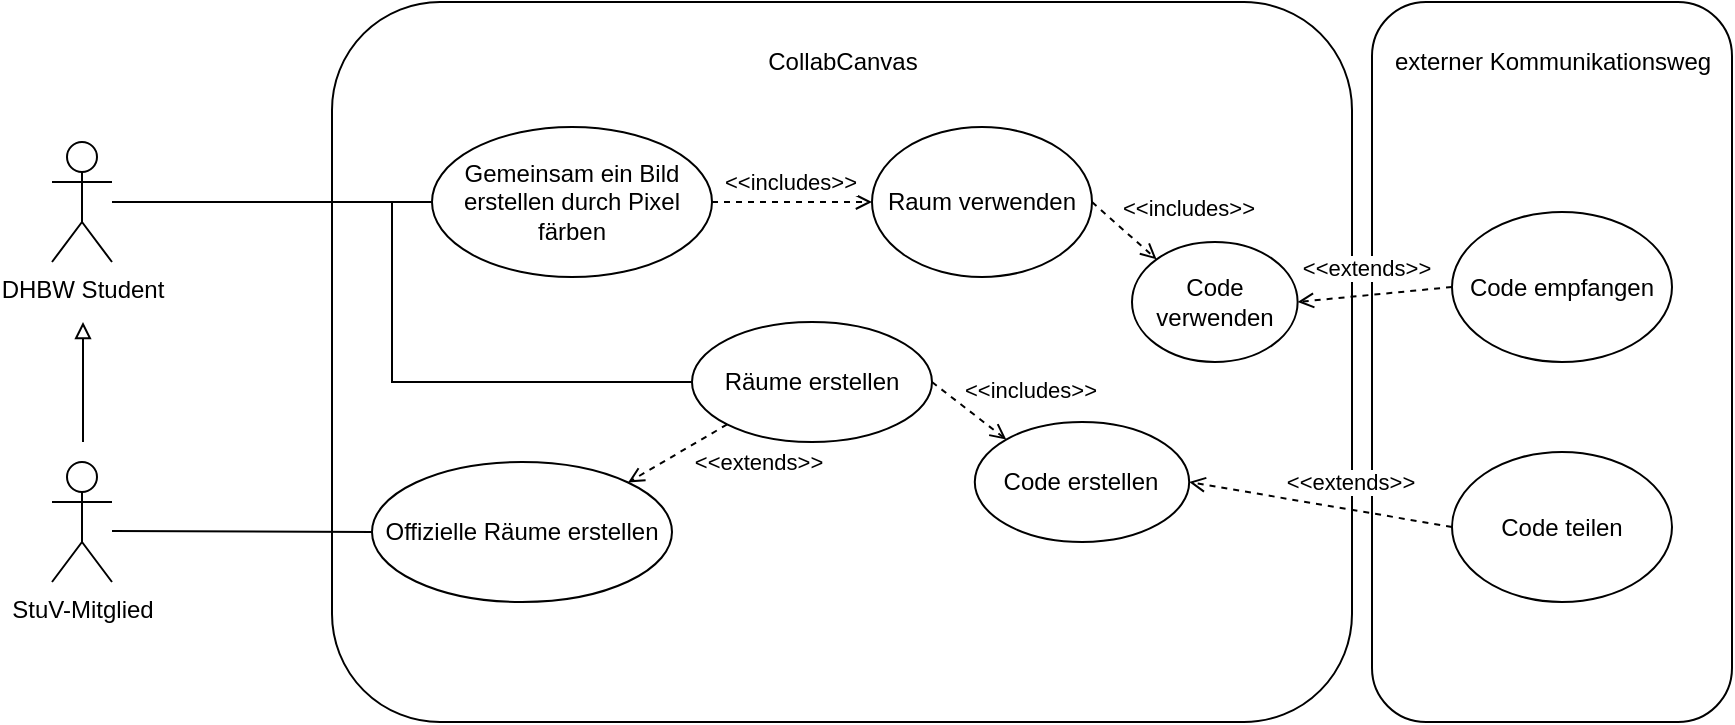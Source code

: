 <mxfile version="18.0.6" type="device" pages="6"><diagram id="atvb-24XURRefQY1zT9T" name="Use-Case"><mxGraphModel dx="1933" dy="983" grid="1" gridSize="10" guides="1" tooltips="1" connect="1" arrows="1" fold="1" page="1" pageScale="1" pageWidth="827" pageHeight="1169" math="0" shadow="0"><root><mxCell id="kEGKxnObAPrIQYIq2EAW-0"/><mxCell id="kEGKxnObAPrIQYIq2EAW-1" parent="kEGKxnObAPrIQYIq2EAW-0"/><mxCell id="5JyTaarwblHYjnh1khu4-0" value="DHBW Student" style="shape=umlActor;verticalLabelPosition=bottom;verticalAlign=top;html=1;" parent="kEGKxnObAPrIQYIq2EAW-1" vertex="1"><mxGeometry x="-790" y="140" width="30" height="60" as="geometry"/></mxCell><mxCell id="5JyTaarwblHYjnh1khu4-1" value="" style="rounded=1;whiteSpace=wrap;html=1;" parent="kEGKxnObAPrIQYIq2EAW-1" vertex="1"><mxGeometry x="-650" y="70" width="510" height="360" as="geometry"/></mxCell><mxCell id="5JyTaarwblHYjnh1khu4-2" value="CollabCanvas" style="text;html=1;align=center;verticalAlign=middle;resizable=0;points=[];autosize=1;strokeColor=none;fillColor=none;" parent="kEGKxnObAPrIQYIq2EAW-1" vertex="1"><mxGeometry x="-440" y="90" width="90" height="20" as="geometry"/></mxCell><mxCell id="5JyTaarwblHYjnh1khu4-3" style="rounded=0;orthogonalLoop=1;jettySize=auto;html=1;endArrow=none;endFill=0;entryX=0;entryY=0.5;entryDx=0;entryDy=0;" parent="kEGKxnObAPrIQYIq2EAW-1" source="5JyTaarwblHYjnh1khu4-0" target="5JyTaarwblHYjnh1khu4-11" edge="1"><mxGeometry relative="1" as="geometry"><mxPoint x="-750" y="140" as="sourcePoint"/><mxPoint x="-482.81" y="260" as="targetPoint"/><Array as="points"><mxPoint x="-620" y="170"/><mxPoint x="-620" y="260"/></Array></mxGeometry></mxCell><mxCell id="5JyTaarwblHYjnh1khu4-4" value="Gemeinsam ein Bild erstellen durch Pixel färben" style="ellipse;whiteSpace=wrap;html=1;" parent="kEGKxnObAPrIQYIq2EAW-1" vertex="1"><mxGeometry x="-600" y="132.5" width="140" height="75" as="geometry"/></mxCell><mxCell id="5JyTaarwblHYjnh1khu4-5" style="rounded=0;orthogonalLoop=1;jettySize=auto;html=1;endArrow=none;endFill=0;entryX=0;entryY=0.5;entryDx=0;entryDy=0;" parent="kEGKxnObAPrIQYIq2EAW-1" source="5JyTaarwblHYjnh1khu4-0" target="5JyTaarwblHYjnh1khu4-4" edge="1"><mxGeometry relative="1" as="geometry"><mxPoint x="-730" y="170" as="sourcePoint"/><mxPoint x="-612.81" y="255" as="targetPoint"/></mxGeometry></mxCell><mxCell id="5JyTaarwblHYjnh1khu4-6" value="StuV-Mitglied" style="shape=umlActor;verticalLabelPosition=bottom;verticalAlign=top;html=1;" parent="kEGKxnObAPrIQYIq2EAW-1" vertex="1"><mxGeometry x="-790" y="300" width="30" height="60" as="geometry"/></mxCell><mxCell id="5JyTaarwblHYjnh1khu4-7" value="Raum verwenden" style="ellipse;whiteSpace=wrap;html=1;" parent="kEGKxnObAPrIQYIq2EAW-1" vertex="1"><mxGeometry x="-380" y="132.5" width="110" height="75" as="geometry"/></mxCell><mxCell id="5JyTaarwblHYjnh1khu4-8" value="" style="endArrow=open;html=1;rounded=0;exitX=1;exitY=0.5;exitDx=0;exitDy=0;entryX=0;entryY=0.5;entryDx=0;entryDy=0;dashed=1;endFill=0;" parent="kEGKxnObAPrIQYIq2EAW-1" source="5JyTaarwblHYjnh1khu4-4" target="5JyTaarwblHYjnh1khu4-7" edge="1"><mxGeometry width="50" height="50" relative="1" as="geometry"><mxPoint x="-360" y="250" as="sourcePoint"/><mxPoint x="-310" y="200" as="targetPoint"/><Array as="points"/></mxGeometry></mxCell><mxCell id="5JyTaarwblHYjnh1khu4-9" value="&amp;lt;&amp;lt;includes&amp;gt;&amp;gt;" style="edgeLabel;html=1;align=center;verticalAlign=middle;resizable=0;points=[];" parent="5JyTaarwblHYjnh1khu4-8" vertex="1" connectable="0"><mxGeometry x="-0.334" relative="1" as="geometry"><mxPoint x="12" y="-10" as="offset"/></mxGeometry></mxCell><mxCell id="5JyTaarwblHYjnh1khu4-10" value="Offizielle Räume erstellen" style="ellipse;whiteSpace=wrap;html=1;" parent="kEGKxnObAPrIQYIq2EAW-1" vertex="1"><mxGeometry x="-630" y="300" width="150" height="70" as="geometry"/></mxCell><mxCell id="5JyTaarwblHYjnh1khu4-11" value="Räume erstellen" style="ellipse;whiteSpace=wrap;html=1;" parent="kEGKxnObAPrIQYIq2EAW-1" vertex="1"><mxGeometry x="-470" y="230" width="120" height="60" as="geometry"/></mxCell><mxCell id="5JyTaarwblHYjnh1khu4-12" value="Code verwenden" style="ellipse;whiteSpace=wrap;html=1;" parent="kEGKxnObAPrIQYIq2EAW-1" vertex="1"><mxGeometry x="-250" y="190" width="82.81" height="60" as="geometry"/></mxCell><mxCell id="5JyTaarwblHYjnh1khu4-13" value="Code erstellen" style="ellipse;whiteSpace=wrap;html=1;" parent="kEGKxnObAPrIQYIq2EAW-1" vertex="1"><mxGeometry x="-328.6" y="280" width="107.19" height="60" as="geometry"/></mxCell><mxCell id="5JyTaarwblHYjnh1khu4-14" value="" style="endArrow=open;html=1;rounded=0;exitX=1;exitY=0.5;exitDx=0;exitDy=0;entryX=0;entryY=0;entryDx=0;entryDy=0;dashed=1;endFill=0;" parent="kEGKxnObAPrIQYIq2EAW-1" source="5JyTaarwblHYjnh1khu4-7" target="5JyTaarwblHYjnh1khu4-12" edge="1"><mxGeometry width="50" height="50" relative="1" as="geometry"><mxPoint x="-430.0" y="180" as="sourcePoint"/><mxPoint x="-310" y="180" as="targetPoint"/><Array as="points"/></mxGeometry></mxCell><mxCell id="5JyTaarwblHYjnh1khu4-15" value="&amp;lt;&amp;lt;includes&amp;gt;&amp;gt;" style="edgeLabel;html=1;align=center;verticalAlign=middle;resizable=0;points=[];" parent="5JyTaarwblHYjnh1khu4-14" vertex="1" connectable="0"><mxGeometry x="-0.334" relative="1" as="geometry"><mxPoint x="37" y="-7" as="offset"/></mxGeometry></mxCell><mxCell id="5JyTaarwblHYjnh1khu4-16" style="rounded=0;orthogonalLoop=1;jettySize=auto;html=1;endArrow=none;endFill=0;entryX=0;entryY=0.5;entryDx=0;entryDy=0;" parent="kEGKxnObAPrIQYIq2EAW-1" target="5JyTaarwblHYjnh1khu4-10" edge="1"><mxGeometry relative="1" as="geometry"><mxPoint x="-760" y="334.5" as="sourcePoint"/><mxPoint x="-606.41" y="334.5" as="targetPoint"/></mxGeometry></mxCell><mxCell id="5JyTaarwblHYjnh1khu4-17" value="" style="endArrow=open;html=1;rounded=0;exitX=0;exitY=1;exitDx=0;exitDy=0;dashed=1;endFill=0;entryX=1;entryY=0;entryDx=0;entryDy=0;" parent="kEGKxnObAPrIQYIq2EAW-1" source="5JyTaarwblHYjnh1khu4-11" target="5JyTaarwblHYjnh1khu4-10" edge="1"><mxGeometry width="50" height="50" relative="1" as="geometry"><mxPoint x="-340" y="270" as="sourcePoint"/><mxPoint x="-270" y="380" as="targetPoint"/><Array as="points"/></mxGeometry></mxCell><mxCell id="5JyTaarwblHYjnh1khu4-18" value="&amp;lt;&amp;lt;extends&amp;gt;&amp;gt;" style="edgeLabel;html=1;align=center;verticalAlign=middle;resizable=0;points=[];" parent="5JyTaarwblHYjnh1khu4-17" vertex="1" connectable="0"><mxGeometry x="-0.334" relative="1" as="geometry"><mxPoint x="32" y="9" as="offset"/></mxGeometry></mxCell><mxCell id="5JyTaarwblHYjnh1khu4-19" value="" style="endArrow=open;html=1;rounded=0;exitX=1;exitY=0.5;exitDx=0;exitDy=0;entryX=0;entryY=0;entryDx=0;entryDy=0;dashed=1;endFill=0;" parent="kEGKxnObAPrIQYIq2EAW-1" source="5JyTaarwblHYjnh1khu4-11" target="5JyTaarwblHYjnh1khu4-13" edge="1"><mxGeometry width="50" height="50" relative="1" as="geometry"><mxPoint x="-210" y="180" as="sourcePoint"/><mxPoint x="-172.81" y="230" as="targetPoint"/><Array as="points"/></mxGeometry></mxCell><mxCell id="5JyTaarwblHYjnh1khu4-20" value="&amp;lt;&amp;lt;includes&amp;gt;&amp;gt;" style="edgeLabel;html=1;align=center;verticalAlign=middle;resizable=0;points=[];" parent="5JyTaarwblHYjnh1khu4-19" vertex="1" connectable="0"><mxGeometry x="-0.334" relative="1" as="geometry"><mxPoint x="36" y="-6" as="offset"/></mxGeometry></mxCell><mxCell id="5JyTaarwblHYjnh1khu4-21" value="" style="rounded=1;whiteSpace=wrap;html=1;" parent="kEGKxnObAPrIQYIq2EAW-1" vertex="1"><mxGeometry x="-130" y="70" width="180" height="360" as="geometry"/></mxCell><mxCell id="5JyTaarwblHYjnh1khu4-22" value="externer Kommunikationsweg" style="text;html=1;align=center;verticalAlign=middle;resizable=0;points=[];autosize=1;strokeColor=none;fillColor=none;" parent="kEGKxnObAPrIQYIq2EAW-1" vertex="1"><mxGeometry x="-125" y="90" width="170" height="20" as="geometry"/></mxCell><mxCell id="5JyTaarwblHYjnh1khu4-23" value="Code teilen" style="ellipse;whiteSpace=wrap;html=1;" parent="kEGKxnObAPrIQYIq2EAW-1" vertex="1"><mxGeometry x="-90" y="295" width="110" height="75" as="geometry"/></mxCell><mxCell id="5JyTaarwblHYjnh1khu4-24" value="" style="endArrow=open;html=1;rounded=0;exitX=0;exitY=0.5;exitDx=0;exitDy=0;dashed=1;endFill=0;entryX=1;entryY=0.5;entryDx=0;entryDy=0;" parent="kEGKxnObAPrIQYIq2EAW-1" source="5JyTaarwblHYjnh1khu4-23" target="5JyTaarwblHYjnh1khu4-13" edge="1"><mxGeometry width="50" height="50" relative="1" as="geometry"><mxPoint x="-340" y="270" as="sourcePoint"/><mxPoint x="-240" y="290" as="targetPoint"/><Array as="points"/></mxGeometry></mxCell><mxCell id="5JyTaarwblHYjnh1khu4-25" value="&amp;lt;&amp;lt;extends&amp;gt;&amp;gt;" style="edgeLabel;html=1;align=center;verticalAlign=middle;resizable=0;points=[];" parent="5JyTaarwblHYjnh1khu4-24" vertex="1" connectable="0"><mxGeometry x="-0.334" relative="1" as="geometry"><mxPoint x="-7" y="-15" as="offset"/></mxGeometry></mxCell><mxCell id="5JyTaarwblHYjnh1khu4-26" value="Code empfangen" style="ellipse;whiteSpace=wrap;html=1;" parent="kEGKxnObAPrIQYIq2EAW-1" vertex="1"><mxGeometry x="-90" y="175" width="110" height="75" as="geometry"/></mxCell><mxCell id="5JyTaarwblHYjnh1khu4-27" value="" style="endArrow=open;html=1;rounded=0;exitX=0;exitY=0.5;exitDx=0;exitDy=0;dashed=1;endFill=0;entryX=1;entryY=0.5;entryDx=0;entryDy=0;" parent="kEGKxnObAPrIQYIq2EAW-1" source="5JyTaarwblHYjnh1khu4-26" target="5JyTaarwblHYjnh1khu4-12" edge="1"><mxGeometry width="50" height="50" relative="1" as="geometry"><mxPoint x="-70" y="342.5" as="sourcePoint"/><mxPoint x="-211.41" y="320" as="targetPoint"/><Array as="points"/></mxGeometry></mxCell><mxCell id="5JyTaarwblHYjnh1khu4-28" value="&amp;lt;&amp;lt;extends&amp;gt;&amp;gt;" style="edgeLabel;html=1;align=center;verticalAlign=middle;resizable=0;points=[];" parent="5JyTaarwblHYjnh1khu4-27" vertex="1" connectable="0"><mxGeometry x="-0.334" relative="1" as="geometry"><mxPoint x="-17" y="-12" as="offset"/></mxGeometry></mxCell><mxCell id="5JyTaarwblHYjnh1khu4-29" value="" style="endArrow=block;html=1;rounded=0;endFill=0;" parent="kEGKxnObAPrIQYIq2EAW-1" edge="1"><mxGeometry width="50" height="50" relative="1" as="geometry"><mxPoint x="-774.5" y="290" as="sourcePoint"/><mxPoint x="-774.5" y="230" as="targetPoint"/></mxGeometry></mxCell></root></mxGraphModel></diagram><diagram id="-_xTtYCYzoSO0etsHhJm" name="Datenfluss"><mxGraphModel dx="1005" dy="894" grid="1" gridSize="10" guides="1" tooltips="1" connect="1" arrows="1" fold="1" page="1" pageScale="1" pageWidth="827" pageHeight="1169" math="0" shadow="0"><root><mxCell id="0"/><mxCell id="1" parent="0"/><mxCell id="XjSr3unGUZD0yLoLYRf5-43" style="edgeStyle=orthogonalEdgeStyle;rounded=0;orthogonalLoop=1;jettySize=auto;html=1;exitX=0.5;exitY=1;exitDx=0;exitDy=0;entryX=0.5;entryY=0;entryDx=0;entryDy=0;fontSize=19;" parent="1" target="XjSr3unGUZD0yLoLYRf5-5" edge="1"><mxGeometry relative="1" as="geometry"><mxPoint x="380" y="120" as="sourcePoint"/></mxGeometry></mxCell><mxCell id="XjSr3unGUZD0yLoLYRf5-38" style="edgeStyle=orthogonalEdgeStyle;rounded=0;orthogonalLoop=1;jettySize=auto;html=1;exitX=0.5;exitY=1;exitDx=0;exitDy=0;fontSize=19;" parent="1" source="XjSr3unGUZD0yLoLYRf5-5" edge="1"><mxGeometry relative="1" as="geometry"><mxPoint x="380" y="350" as="targetPoint"/></mxGeometry></mxCell><mxCell id="XjSr3unGUZD0yLoLYRf5-39" style="edgeStyle=orthogonalEdgeStyle;rounded=0;orthogonalLoop=1;jettySize=auto;html=1;exitX=0.044;exitY=0.833;exitDx=0;exitDy=0;entryX=0.228;entryY=0.002;entryDx=0;entryDy=0;fontSize=19;exitPerimeter=0;entryPerimeter=0;" parent="1" source="XjSr3unGUZD0yLoLYRf5-5" target="XjSr3unGUZD0yLoLYRf5-9" edge="1"><mxGeometry relative="1" as="geometry"><Array as="points"><mxPoint x="70" y="350"/></Array></mxGeometry></mxCell><mxCell id="XjSr3unGUZD0yLoLYRf5-5" value="UI&amp;nbsp; Frontend" style="rounded=0;whiteSpace=wrap;html=1;fontSize=19;" parent="1" vertex="1"><mxGeometry x="40" y="192.5" width="680" height="60" as="geometry"/></mxCell><mxCell id="XjSr3unGUZD0yLoLYRf5-35" style="edgeStyle=orthogonalEdgeStyle;rounded=0;orthogonalLoop=1;jettySize=auto;html=1;entryX=0.152;entryY=-0.004;entryDx=0;entryDy=0;fontSize=19;exitX=0.15;exitY=0.995;exitDx=0;exitDy=0;exitPerimeter=0;entryPerimeter=0;" parent="1" source="XjSr3unGUZD0yLoLYRf5-6" target="XjSr3unGUZD0yLoLYRf5-8" edge="1"><mxGeometry relative="1" as="geometry"><mxPoint x="370" y="430" as="sourcePoint"/><Array as="points"><mxPoint x="380" y="452"/></Array></mxGeometry></mxCell><mxCell id="XjSr3unGUZD0yLoLYRf5-6" value="Canvas endpoints" style="rounded=0;whiteSpace=wrap;html=1;fontSize=19;" parent="1" vertex="1"><mxGeometry x="320" y="350" width="400" height="60" as="geometry"/></mxCell><mxCell id="XjSr3unGUZD0yLoLYRf5-22" style="edgeStyle=orthogonalEdgeStyle;rounded=0;orthogonalLoop=1;jettySize=auto;html=1;entryX=1;entryY=0.5;entryDx=0;entryDy=0;fontSize=19;" parent="1" source="OxwHsvy_d0gZDfx1k6hn-4" target="XjSr3unGUZD0yLoLYRf5-15" edge="1"><mxGeometry relative="1" as="geometry"><Array as="points"><mxPoint x="518" y="740"/></Array></mxGeometry></mxCell><mxCell id="XjSr3unGUZD0yLoLYRf5-30" style="edgeStyle=orthogonalEdgeStyle;rounded=0;orthogonalLoop=1;jettySize=auto;html=1;exitX=0.664;exitY=0.958;exitDx=0;exitDy=0;entryX=0.605;entryY=0.003;entryDx=0;entryDy=0;fontSize=19;exitPerimeter=0;entryPerimeter=0;" parent="1" source="XjSr3unGUZD0yLoLYRf5-8" target="OxwHsvy_d0gZDfx1k6hn-4" edge="1"><mxGeometry relative="1" as="geometry"><mxPoint x="580" y="572.5" as="sourcePoint"/><Array as="points"><mxPoint x="586" y="550"/><mxPoint x="586" y="550"/></Array></mxGeometry></mxCell><mxCell id="XjSr3unGUZD0yLoLYRf5-29" style="edgeStyle=orthogonalEdgeStyle;rounded=0;orthogonalLoop=1;jettySize=auto;html=1;exitX=0.386;exitY=0.017;exitDx=0;exitDy=0;fontSize=19;entryX=0.477;entryY=0.998;entryDx=0;entryDy=0;entryPerimeter=0;exitPerimeter=0;" parent="1" source="OxwHsvy_d0gZDfx1k6hn-4" target="XjSr3unGUZD0yLoLYRf5-8" edge="1"><mxGeometry relative="1" as="geometry"><mxPoint x="550" y="560" as="targetPoint"/><Array as="points"/></mxGeometry></mxCell><mxCell id="OxwHsvy_d0gZDfx1k6hn-10" value="" style="edgeStyle=orthogonalEdgeStyle;rounded=0;orthogonalLoop=1;jettySize=auto;html=1;" edge="1" parent="1" source="XjSr3unGUZD0yLoLYRf5-8"><mxGeometry relative="1" as="geometry"><mxPoint x="590" y="410" as="targetPoint"/><Array as="points"><mxPoint x="590" y="410"/></Array></mxGeometry></mxCell><mxCell id="XjSr3unGUZD0yLoLYRf5-8" value="Access and Permission" style="rounded=0;whiteSpace=wrap;html=1;fontSize=19;" parent="1" vertex="1"><mxGeometry x="320" y="452.5" width="400" height="60" as="geometry"/></mxCell><mxCell id="XjSr3unGUZD0yLoLYRf5-25" style="edgeStyle=orthogonalEdgeStyle;rounded=0;orthogonalLoop=1;jettySize=auto;html=1;exitX=0.25;exitY=1;exitDx=0;exitDy=0;fontSize=19;entryX=0.121;entryY=0.017;entryDx=0;entryDy=0;entryPerimeter=0;" parent="1" source="XjSr3unGUZD0yLoLYRf5-9" target="XjSr3unGUZD0yLoLYRf5-12" edge="1"><mxGeometry relative="1" as="geometry"><mxPoint x="100" y="550" as="targetPoint"/><Array as="points"><mxPoint x="73" y="500"/><mxPoint x="73" y="500"/><mxPoint x="73" y="591"/></Array></mxGeometry></mxCell><mxCell id="XjSr3unGUZD0yLoLYRf5-40" style="edgeStyle=orthogonalEdgeStyle;rounded=0;orthogonalLoop=1;jettySize=auto;html=1;exitX=0.75;exitY=0;exitDx=0;exitDy=0;fontSize=19;" parent="1" source="XjSr3unGUZD0yLoLYRf5-9" edge="1"><mxGeometry relative="1" as="geometry"><mxPoint x="140" y="252" as="targetPoint"/><Array as="points"><mxPoint x="140" y="350"/><mxPoint x="140" y="252"/></Array></mxGeometry></mxCell><mxCell id="XjSr3unGUZD0yLoLYRf5-9" value="Room endpoints" style="rounded=0;whiteSpace=wrap;html=1;fontSize=19;" parent="1" vertex="1"><mxGeometry x="40" y="350" width="130" height="60" as="geometry"/></mxCell><mxCell id="XjSr3unGUZD0yLoLYRf5-10" value="&lt;font style=&quot;font-size: 19px&quot;&gt;Frontend&lt;/font&gt;" style="text;html=1;strokeColor=none;fillColor=none;align=center;verticalAlign=middle;whiteSpace=wrap;rounded=0;rotation=90;" parent="1" vertex="1"><mxGeometry x="740" y="200" width="80" height="45" as="geometry"/></mxCell><mxCell id="XjSr3unGUZD0yLoLYRf5-11" value="&lt;font style=&quot;font-size: 19px&quot;&gt;Endpoints&lt;/font&gt;" style="text;html=1;strokeColor=none;fillColor=none;align=center;verticalAlign=middle;whiteSpace=wrap;rounded=0;rotation=90;" parent="1" vertex="1"><mxGeometry x="740" y="357.5" width="80" height="45" as="geometry"/></mxCell><mxCell id="XjSr3unGUZD0yLoLYRf5-18" style="edgeStyle=orthogonalEdgeStyle;rounded=0;orthogonalLoop=1;jettySize=auto;html=1;exitX=0.445;exitY=1.003;exitDx=0;exitDy=0;entryX=0.001;entryY=0.635;entryDx=0;entryDy=0;fontSize=19;entryPerimeter=0;exitPerimeter=0;" parent="1" source="XjSr3unGUZD0yLoLYRf5-12" target="XjSr3unGUZD0yLoLYRf5-15" edge="1"><mxGeometry relative="1" as="geometry"><Array as="points"><mxPoint x="160" y="748"/></Array></mxGeometry></mxCell><mxCell id="XjSr3unGUZD0yLoLYRf5-26" style="edgeStyle=orthogonalEdgeStyle;rounded=0;orthogonalLoop=1;jettySize=auto;html=1;fontSize=19;exitX=0.371;exitY=0;exitDx=0;exitDy=0;exitPerimeter=0;" parent="1" source="XjSr3unGUZD0yLoLYRf5-12" edge="1"><mxGeometry relative="1" as="geometry"><mxPoint x="140" y="560" as="sourcePoint"/><mxPoint x="140" y="410" as="targetPoint"/><Array as="points"><mxPoint x="140" y="410"/></Array></mxGeometry></mxCell><mxCell id="XjSr3unGUZD0yLoLYRf5-12" value="Room Manager" style="rounded=0;whiteSpace=wrap;html=1;fontSize=19;" parent="1" vertex="1"><mxGeometry x="40" y="590" width="270" height="60" as="geometry"/></mxCell><mxCell id="XjSr3unGUZD0yLoLYRf5-13" value="&lt;font style=&quot;font-size: 19px&quot;&gt;Data Repository and Abstraction&lt;/font&gt;" style="text;html=1;strokeColor=none;fillColor=none;align=center;verticalAlign=middle;whiteSpace=wrap;rounded=0;rotation=90;" parent="1" vertex="1"><mxGeometry x="710" y="585" width="140" height="45" as="geometry"/></mxCell><mxCell id="XjSr3unGUZD0yLoLYRf5-14" value="&lt;font style=&quot;font-size: 19px&quot;&gt;Logic&lt;/font&gt;" style="text;html=1;strokeColor=none;fillColor=none;align=center;verticalAlign=middle;whiteSpace=wrap;rounded=0;rotation=90;" parent="1" vertex="1"><mxGeometry x="740" y="460" width="80" height="45" as="geometry"/></mxCell><mxCell id="XjSr3unGUZD0yLoLYRf5-24" style="edgeStyle=orthogonalEdgeStyle;rounded=0;orthogonalLoop=1;jettySize=auto;html=1;exitX=1;exitY=0.75;exitDx=0;exitDy=0;entryX=0.5;entryY=1;entryDx=0;entryDy=0;fontSize=19;" parent="1" source="XjSr3unGUZD0yLoLYRf5-15" target="OxwHsvy_d0gZDfx1k6hn-4" edge="1"><mxGeometry relative="1" as="geometry"><Array as="points"><mxPoint x="550" y="755"/></Array></mxGeometry></mxCell><mxCell id="XjSr3unGUZD0yLoLYRf5-31" style="edgeStyle=orthogonalEdgeStyle;rounded=0;orthogonalLoop=1;jettySize=auto;html=1;exitX=0;exitY=0.25;exitDx=0;exitDy=0;fontSize=19;" parent="1" source="XjSr3unGUZD0yLoLYRf5-15" edge="1"><mxGeometry relative="1" as="geometry"><mxPoint x="190" y="650" as="targetPoint"/><Array as="points"><mxPoint x="350" y="725"/><mxPoint x="350" y="730"/><mxPoint x="190" y="730"/><mxPoint x="190" y="651"/></Array></mxGeometry></mxCell><mxCell id="XjSr3unGUZD0yLoLYRf5-15" value="DB" style="rounded=0;whiteSpace=wrap;html=1;fontSize=19;" parent="1" vertex="1"><mxGeometry x="320" y="710" width="120" height="60" as="geometry"/></mxCell><mxCell id="XjSr3unGUZD0yLoLYRf5-20" value="&lt;font style=&quot;font-size: 12px&quot;&gt;stores and reads data for rooms&lt;/font&gt;" style="text;html=1;strokeColor=none;fillColor=none;align=center;verticalAlign=middle;whiteSpace=wrap;rounded=0;fontSize=19;" parent="1" vertex="1"><mxGeometry x="50" y="660" width="110" height="50" as="geometry"/></mxCell><mxCell id="XjSr3unGUZD0yLoLYRf5-21" value="&lt;font style=&quot;font-size: 19px&quot;&gt;Persistence&lt;/font&gt;" style="text;html=1;strokeColor=none;fillColor=none;align=center;verticalAlign=middle;whiteSpace=wrap;rounded=0;rotation=90;" parent="1" vertex="1"><mxGeometry x="740" y="717.5" width="80" height="45" as="geometry"/></mxCell><mxCell id="XjSr3unGUZD0yLoLYRf5-34" value="&lt;font style=&quot;font-size: 12px&quot;&gt;stores canvas pixel data&lt;/font&gt;" style="text;html=1;strokeColor=none;fillColor=none;align=center;verticalAlign=middle;whiteSpace=wrap;rounded=0;fontSize=19;" parent="1" vertex="1"><mxGeometry x="550" y="677.5" width="120" height="40" as="geometry"/></mxCell><mxCell id="XjSr3unGUZD0yLoLYRf5-47" value="&lt;span style=&quot;font-size: 12px;&quot;&gt;Makes inputs&lt;br&gt;(sets pixels,&lt;br&gt;creates rooms with options)&lt;br&gt;&lt;/span&gt;" style="text;html=1;strokeColor=none;fillColor=none;align=center;verticalAlign=middle;whiteSpace=wrap;rounded=0;fontSize=19;" parent="1" vertex="1"><mxGeometry x="380" y="120" width="120" height="50" as="geometry"/></mxCell><mxCell id="OxwHsvy_d0gZDfx1k6hn-1" value="" style="endArrow=none;dashed=1;html=1;rounded=0;fontColor=#000000;strokeColor=default;" edge="1" parent="1"><mxGeometry width="50" height="50" relative="1" as="geometry"><mxPoint y="324.58" as="sourcePoint"/><mxPoint x="820" y="324.58" as="targetPoint"/></mxGeometry></mxCell><mxCell id="OxwHsvy_d0gZDfx1k6hn-2" value="User" style="shape=umlActor;verticalLabelPosition=bottom;verticalAlign=top;html=1;outlineConnect=0;" vertex="1" parent="1"><mxGeometry x="365" y="40" width="30" height="60" as="geometry"/></mxCell><mxCell id="OxwHsvy_d0gZDfx1k6hn-4" value="Canvas Store Handler" style="rounded=0;whiteSpace=wrap;html=1;fontSize=19;" vertex="1" parent="1"><mxGeometry x="380" y="590" width="340" height="60" as="geometry"/></mxCell><mxCell id="OxwHsvy_d0gZDfx1k6hn-5" value="&lt;font style=&quot;font-size: 12px&quot;&gt;Pixel set Data&lt;/font&gt;" style="text;html=1;strokeColor=none;fillColor=none;align=center;verticalAlign=middle;whiteSpace=wrap;rounded=0;fontSize=19;" vertex="1" parent="1"><mxGeometry x="390" y="252.5" width="50" height="57.5" as="geometry"/></mxCell><mxCell id="OxwHsvy_d0gZDfx1k6hn-6" style="edgeStyle=orthogonalEdgeStyle;rounded=0;orthogonalLoop=1;jettySize=auto;html=1;entryX=0.815;entryY=0.989;entryDx=0;entryDy=0;entryPerimeter=0;fontSize=19;" edge="1" parent="1" target="XjSr3unGUZD0yLoLYRf5-5"><mxGeometry relative="1" as="geometry"><mxPoint x="594" y="350" as="sourcePoint"/><mxPoint x="139.76" y="298.98" as="targetPoint"/></mxGeometry></mxCell><mxCell id="OxwHsvy_d0gZDfx1k6hn-7" value="&lt;font style=&quot;font-size: 12px&quot;&gt;Canvas pixel information&lt;/font&gt;" style="text;html=1;strokeColor=none;fillColor=none;align=center;verticalAlign=middle;whiteSpace=wrap;rounded=0;fontSize=19;" vertex="1" parent="1"><mxGeometry x="510" y="252.5" width="80" height="57.5" as="geometry"/></mxCell><mxCell id="OxwHsvy_d0gZDfx1k6hn-8" value="&lt;span style=&quot;font-size: 12px;&quot;&gt;new room options&lt;/span&gt;" style="text;html=1;strokeColor=none;fillColor=none;align=center;verticalAlign=middle;whiteSpace=wrap;rounded=0;fontSize=19;" vertex="1" parent="1"><mxGeometry x="75" y="252.5" width="60" height="57.5" as="geometry"/></mxCell><mxCell id="OxwHsvy_d0gZDfx1k6hn-9" value="&lt;font style=&quot;font-size: 12px&quot;&gt;room lists&lt;/font&gt;" style="text;html=1;strokeColor=none;fillColor=none;align=center;verticalAlign=middle;whiteSpace=wrap;rounded=0;fontSize=19;" vertex="1" parent="1"><mxGeometry x="140" y="252.5" width="50" height="57.5" as="geometry"/></mxCell></root></mxGraphModel></diagram><diagram id="ptmgnzXv3TQ1qWsztCp1" name="Komponenten"><mxGraphModel dx="1106" dy="983" grid="1" gridSize="10" guides="1" tooltips="1" connect="1" arrows="1" fold="1" page="1" pageScale="1" pageWidth="827" pageHeight="1169" math="0" shadow="0"><root><mxCell id="LSm7U7VkhXXCAvt6__FG-0"/><mxCell id="LSm7U7VkhXXCAvt6__FG-1" parent="LSm7U7VkhXXCAvt6__FG-0"/><mxCell id="LSm7U7VkhXXCAvt6__FG-29" value="" style="endArrow=oval;html=1;strokeWidth=1;rounded=0;fontSize=12;jumpStyle=none;jumpSize=2;shadow=0;endFill=0;exitX=0.5;exitY=0;exitDx=0;exitDy=0;" parent="LSm7U7VkhXXCAvt6__FG-1" source="HSZrEJ-xuokFb18gwvlN-25" edge="1"><mxGeometry width="50" height="50" relative="1" as="geometry"><mxPoint x="110" y="260" as="sourcePoint"/><mxPoint x="120" y="200" as="targetPoint"/></mxGeometry></mxCell><mxCell id="LSm7U7VkhXXCAvt6__FG-20" style="rounded=0;orthogonalLoop=1;jettySize=auto;html=1;exitX=0.5;exitY=1;exitDx=0;exitDy=0;fontSize=12;startArrow=none;startFill=0;endArrow=halfCircle;endFill=0;" parent="LSm7U7VkhXXCAvt6__FG-1" source="HSZrEJ-xuokFb18gwvlN-15" edge="1"><mxGeometry relative="1" as="geometry"><mxPoint x="120" y="200" as="targetPoint"/><mxPoint x="80" y="210" as="sourcePoint"/></mxGeometry></mxCell><mxCell id="LSm7U7VkhXXCAvt6__FG-21" style="rounded=0;orthogonalLoop=1;jettySize=auto;html=1;exitX=0.5;exitY=1;exitDx=0;exitDy=0;fontSize=12;startArrow=none;startFill=0;endArrow=halfCircle;endFill=0;" parent="LSm7U7VkhXXCAvt6__FG-1" source="HSZrEJ-xuokFb18gwvlN-17" edge="1"><mxGeometry relative="1" as="geometry"><mxPoint x="210" y="200" as="targetPoint"/><mxPoint x="255" y="210" as="sourcePoint"/></mxGeometry></mxCell><mxCell id="LSm7U7VkhXXCAvt6__FG-34" style="edgeStyle=none;rounded=0;jumpStyle=none;jumpSize=2;orthogonalLoop=1;jettySize=auto;html=1;shadow=0;fontSize=12;startArrow=none;startFill=0;endArrow=oval;endFill=0;strokeWidth=1;exitX=1;exitY=0.5;exitDx=0;exitDy=0;" parent="LSm7U7VkhXXCAvt6__FG-1" source="HSZrEJ-xuokFb18gwvlN-25" edge="1"><mxGeometry relative="1" as="geometry"><mxPoint x="250" y="250" as="targetPoint"/><mxPoint x="200" y="340" as="sourcePoint"/></mxGeometry></mxCell><mxCell id="LSm7U7VkhXXCAvt6__FG-35" style="edgeStyle=none;rounded=0;jumpStyle=none;jumpSize=2;orthogonalLoop=1;jettySize=auto;html=1;exitX=0;exitY=0.5;exitDx=0;exitDy=0;shadow=0;fontSize=12;startArrow=none;startFill=0;endArrow=halfCircle;endFill=0;strokeWidth=1;" parent="LSm7U7VkhXXCAvt6__FG-1" source="HSZrEJ-xuokFb18gwvlN-27" edge="1"><mxGeometry relative="1" as="geometry"><mxPoint x="250" y="250" as="targetPoint"/><mxPoint x="260.0" y="320" as="sourcePoint"/></mxGeometry></mxCell><mxCell id="LSm7U7VkhXXCAvt6__FG-30" value="" style="endArrow=none;html=1;strokeWidth=1;rounded=0;fontSize=12;jumpStyle=none;jumpSize=2;shadow=0;endFill=0;startArrow=oval;startFill=0;entryX=0.5;entryY=0;entryDx=0;entryDy=0;" parent="LSm7U7VkhXXCAvt6__FG-1" target="HSZrEJ-xuokFb18gwvlN-25" edge="1"><mxGeometry width="50" height="50" relative="1" as="geometry"><mxPoint x="210" y="230" as="sourcePoint"/><mxPoint x="160" y="250" as="targetPoint"/></mxGeometry></mxCell><mxCell id="HSZrEJ-xuokFb18gwvlN-2" value="" style="endArrow=none;dashed=1;html=1;rounded=0;fontColor=#000000;strokeColor=default;" parent="LSm7U7VkhXXCAvt6__FG-1" edge="1"><mxGeometry width="50" height="50" relative="1" as="geometry"><mxPoint y="300" as="sourcePoint"/><mxPoint x="150" y="300" as="targetPoint"/></mxGeometry></mxCell><mxCell id="HSZrEJ-xuokFb18gwvlN-13" value="«component»&lt;br&gt;&lt;b&gt;Database Connection&lt;/b&gt;" style="html=1;dropTarget=0;comic=0;fontColor=#000000;strokeColor=#000000;" parent="LSm7U7VkhXXCAvt6__FG-1" vertex="1"><mxGeometry x="100" y="20" width="140" height="60" as="geometry"/></mxCell><mxCell id="HSZrEJ-xuokFb18gwvlN-14" value="" style="shape=module;jettyWidth=8;jettyHeight=4;comic=0;fontColor=#000000;strokeColor=#000000;" parent="HSZrEJ-xuokFb18gwvlN-13" vertex="1"><mxGeometry x="1" width="20" height="20" relative="1" as="geometry"><mxPoint x="-27" y="7" as="offset"/></mxGeometry></mxCell><mxCell id="HSZrEJ-xuokFb18gwvlN-15" value="«component»&lt;br&gt;&lt;b&gt;Room Manager&lt;/b&gt;" style="html=1;dropTarget=0;comic=0;fontColor=#000000;strokeColor=#000000;" parent="LSm7U7VkhXXCAvt6__FG-1" vertex="1"><mxGeometry x="20" y="120" width="130" height="60" as="geometry"/></mxCell><mxCell id="HSZrEJ-xuokFb18gwvlN-16" value="" style="shape=module;jettyWidth=8;jettyHeight=4;comic=0;fontColor=#000000;strokeColor=#000000;" parent="HSZrEJ-xuokFb18gwvlN-15" vertex="1"><mxGeometry x="1" width="20" height="20" relative="1" as="geometry"><mxPoint x="-27" y="7" as="offset"/></mxGeometry></mxCell><mxCell id="HSZrEJ-xuokFb18gwvlN-17" value="«component»&lt;br&gt;&lt;b&gt;Canvas Store Handler&lt;/b&gt;" style="html=1;dropTarget=0;comic=0;fontColor=#000000;strokeColor=#000000;" parent="LSm7U7VkhXXCAvt6__FG-1" vertex="1"><mxGeometry x="200" y="120" width="133" height="60" as="geometry"/></mxCell><mxCell id="HSZrEJ-xuokFb18gwvlN-18" value="" style="shape=module;jettyWidth=8;jettyHeight=4;comic=0;fontColor=#000000;strokeColor=#000000;" parent="HSZrEJ-xuokFb18gwvlN-17" vertex="1"><mxGeometry x="1" width="20" height="20" relative="1" as="geometry"><mxPoint x="-27" y="7" as="offset"/></mxGeometry></mxCell><mxCell id="HSZrEJ-xuokFb18gwvlN-22" style="edgeStyle=none;rounded=0;jumpStyle=none;jumpSize=2;orthogonalLoop=1;jettySize=auto;html=1;exitX=0.5;exitY=0;exitDx=0;exitDy=0;shadow=0;fontSize=12;startArrow=none;startFill=0;endArrow=oval;endFill=0;strokeWidth=1;" parent="LSm7U7VkhXXCAvt6__FG-1" source="HSZrEJ-xuokFb18gwvlN-17" edge="1"><mxGeometry relative="1" as="geometry"><mxPoint x="170" y="100" as="targetPoint"/><mxPoint x="250" y="400" as="sourcePoint"/></mxGeometry></mxCell><mxCell id="HSZrEJ-xuokFb18gwvlN-23" style="rounded=0;orthogonalLoop=1;jettySize=auto;html=1;exitX=0.5;exitY=1;exitDx=0;exitDy=0;fontSize=12;startArrow=none;startFill=0;endArrow=halfCircle;endFill=0;" parent="LSm7U7VkhXXCAvt6__FG-1" source="HSZrEJ-xuokFb18gwvlN-13" edge="1"><mxGeometry relative="1" as="geometry"><mxPoint x="170" y="100" as="targetPoint"/><mxPoint x="265" y="220" as="sourcePoint"/></mxGeometry></mxCell><mxCell id="HSZrEJ-xuokFb18gwvlN-24" style="edgeStyle=none;rounded=0;jumpStyle=none;jumpSize=2;orthogonalLoop=1;jettySize=auto;html=1;exitX=0.5;exitY=0;exitDx=0;exitDy=0;shadow=0;fontSize=12;startArrow=none;startFill=0;endArrow=oval;endFill=0;strokeWidth=1;fontStyle=4" parent="LSm7U7VkhXXCAvt6__FG-1" source="HSZrEJ-xuokFb18gwvlN-15" edge="1"><mxGeometry relative="1" as="geometry"><mxPoint x="170" y="100" as="targetPoint"/><mxPoint x="70" y="120" as="sourcePoint"/></mxGeometry></mxCell><mxCell id="HSZrEJ-xuokFb18gwvlN-25" value="«component»&lt;br&gt;&lt;b&gt;Web-API&lt;br&gt;&lt;/b&gt;" style="html=1;dropTarget=0;comic=0;fontColor=#000000;strokeColor=#000000;" parent="LSm7U7VkhXXCAvt6__FG-1" vertex="1"><mxGeometry x="90" y="220" width="139.5" height="60" as="geometry"/></mxCell><mxCell id="HSZrEJ-xuokFb18gwvlN-26" value="" style="shape=module;jettyWidth=8;jettyHeight=4;comic=0;fontColor=#000000;strokeColor=#000000;" parent="HSZrEJ-xuokFb18gwvlN-25" vertex="1"><mxGeometry x="1" width="20" height="20" relative="1" as="geometry"><mxPoint x="-27" y="7" as="offset"/></mxGeometry></mxCell><mxCell id="HSZrEJ-xuokFb18gwvlN-27" value="«component»&lt;br&gt;&lt;b&gt;Session Manager&lt;/b&gt;" style="html=1;dropTarget=0;comic=0;fontColor=#000000;strokeColor=#000000;" parent="LSm7U7VkhXXCAvt6__FG-1" vertex="1"><mxGeometry x="280" y="220" width="120" height="60" as="geometry"/></mxCell><mxCell id="HSZrEJ-xuokFb18gwvlN-28" value="" style="shape=module;jettyWidth=8;jettyHeight=4;comic=0;fontColor=#000000;strokeColor=#000000;" parent="HSZrEJ-xuokFb18gwvlN-27" vertex="1"><mxGeometry x="1" width="20" height="20" relative="1" as="geometry"><mxPoint x="-27" y="7" as="offset"/></mxGeometry></mxCell><mxCell id="VUsohnz6jNnASMEXMEr5-0" style="edgeStyle=none;rounded=0;jumpStyle=none;jumpSize=2;orthogonalLoop=1;jettySize=auto;html=1;shadow=0;fontSize=12;startArrow=none;startFill=0;endArrow=oval;endFill=0;strokeWidth=1;exitX=0.5;exitY=0;exitDx=0;exitDy=0;" parent="LSm7U7VkhXXCAvt6__FG-1" source="VUsohnz6jNnASMEXMEr5-1" edge="1"><mxGeometry relative="1" as="geometry"><mxPoint x="160" y="300" as="targetPoint"/><mxPoint x="160" y="420" as="sourcePoint"/></mxGeometry></mxCell><mxCell id="VUsohnz6jNnASMEXMEr5-1" value="«component»&lt;br&gt;&lt;b&gt;API Handler&lt;/b&gt;" style="html=1;dropTarget=0;comic=0;fontColor=#000000;strokeColor=#000000;" parent="LSm7U7VkhXXCAvt6__FG-1" vertex="1"><mxGeometry x="90" y="320" width="139.5" height="60" as="geometry"/></mxCell><mxCell id="VUsohnz6jNnASMEXMEr5-2" value="" style="shape=module;jettyWidth=8;jettyHeight=4;comic=0;fontColor=#000000;strokeColor=#000000;" parent="VUsohnz6jNnASMEXMEr5-1" vertex="1"><mxGeometry x="1" width="20" height="20" relative="1" as="geometry"><mxPoint x="-27" y="7" as="offset"/></mxGeometry></mxCell><mxCell id="VUsohnz6jNnASMEXMEr5-3" value="«component»&lt;br&gt;&lt;b&gt;Canvas Drawer&lt;/b&gt;" style="html=1;dropTarget=0;comic=0;fontColor=#000000;strokeColor=#000000;" parent="LSm7U7VkhXXCAvt6__FG-1" vertex="1"><mxGeometry x="20" y="430" width="130" height="60" as="geometry"/></mxCell><mxCell id="VUsohnz6jNnASMEXMEr5-4" value="" style="shape=module;jettyWidth=8;jettyHeight=4;comic=0;fontColor=#000000;strokeColor=#000000;" parent="VUsohnz6jNnASMEXMEr5-3" vertex="1"><mxGeometry x="1" width="20" height="20" relative="1" as="geometry"><mxPoint x="-27" y="7" as="offset"/></mxGeometry></mxCell><mxCell id="VUsohnz6jNnASMEXMEr5-5" value="" style="endArrow=none;dashed=1;html=1;rounded=0;fontColor=#000000;strokeColor=default;" parent="LSm7U7VkhXXCAvt6__FG-1" edge="1"><mxGeometry width="50" height="50" relative="1" as="geometry"><mxPoint x="171.5" y="300" as="sourcePoint"/><mxPoint x="420" y="300" as="targetPoint"/></mxGeometry></mxCell><mxCell id="VUsohnz6jNnASMEXMEr5-6" style="rounded=0;orthogonalLoop=1;jettySize=auto;html=1;exitX=0.5;exitY=1;exitDx=0;exitDy=0;fontSize=12;startArrow=none;startFill=0;endArrow=halfCircle;endFill=0;" parent="LSm7U7VkhXXCAvt6__FG-1" source="HSZrEJ-xuokFb18gwvlN-25" edge="1"><mxGeometry relative="1" as="geometry"><mxPoint x="160" y="300" as="targetPoint"/><mxPoint x="180" y="340" as="sourcePoint"/></mxGeometry></mxCell><mxCell id="VUsohnz6jNnASMEXMEr5-9" value="«component»&lt;br&gt;&lt;b&gt;UI Logic&lt;/b&gt;" style="html=1;dropTarget=0;comic=0;fontColor=#000000;strokeColor=#000000;" parent="LSm7U7VkhXXCAvt6__FG-1" vertex="1"><mxGeometry x="173" y="430" width="130" height="60" as="geometry"/></mxCell><mxCell id="VUsohnz6jNnASMEXMEr5-10" value="" style="shape=module;jettyWidth=8;jettyHeight=4;comic=0;fontColor=#000000;strokeColor=#000000;" parent="VUsohnz6jNnASMEXMEr5-9" vertex="1"><mxGeometry x="1" width="20" height="20" relative="1" as="geometry"><mxPoint x="-27" y="7" as="offset"/></mxGeometry></mxCell><mxCell id="VUsohnz6jNnASMEXMEr5-13" value="" style="endArrow=oval;html=1;strokeWidth=1;rounded=0;fontSize=12;jumpStyle=none;jumpSize=2;shadow=0;endFill=0;exitX=0.5;exitY=0;exitDx=0;exitDy=0;" parent="LSm7U7VkhXXCAvt6__FG-1" source="HSZrEJ-xuokFb18gwvlN-25" edge="1"><mxGeometry width="50" height="50" relative="1" as="geometry"><mxPoint x="169.5" y="230" as="sourcePoint"/><mxPoint x="210" y="200" as="targetPoint"/></mxGeometry></mxCell><mxCell id="VUsohnz6jNnASMEXMEr5-15" style="rounded=0;orthogonalLoop=1;jettySize=auto;html=1;exitX=0.5;exitY=1;exitDx=0;exitDy=0;fontSize=12;startArrow=none;startFill=0;endArrow=halfCircle;endFill=0;" parent="LSm7U7VkhXXCAvt6__FG-1" source="VUsohnz6jNnASMEXMEr5-1" edge="1"><mxGeometry relative="1" as="geometry"><mxPoint x="160" y="400" as="targetPoint"/><mxPoint x="169.5" y="90" as="sourcePoint"/></mxGeometry></mxCell><mxCell id="VUsohnz6jNnASMEXMEr5-16" value="" style="endArrow=oval;html=1;strokeWidth=1;rounded=0;fontSize=12;jumpStyle=none;jumpSize=2;shadow=0;endFill=0;exitX=0.5;exitY=0;exitDx=0;exitDy=0;" parent="LSm7U7VkhXXCAvt6__FG-1" source="VUsohnz6jNnASMEXMEr5-9" edge="1"><mxGeometry width="50" height="50" relative="1" as="geometry"><mxPoint x="169.75" y="230" as="sourcePoint"/><mxPoint x="160" y="400" as="targetPoint"/></mxGeometry></mxCell><mxCell id="VUsohnz6jNnASMEXMEr5-17" value="" style="endArrow=oval;html=1;strokeWidth=1;rounded=0;fontSize=12;jumpStyle=none;jumpSize=2;shadow=0;endFill=0;exitX=0.5;exitY=0;exitDx=0;exitDy=0;" parent="LSm7U7VkhXXCAvt6__FG-1" source="VUsohnz6jNnASMEXMEr5-3" edge="1"><mxGeometry width="50" height="50" relative="1" as="geometry"><mxPoint x="248" y="440" as="sourcePoint"/><mxPoint x="160" y="400" as="targetPoint"/></mxGeometry></mxCell><mxCell id="VUsohnz6jNnASMEXMEr5-18" value="" style="endArrow=classic;html=1;rounded=0;fontColor=#000000;strokeColor=default;exitX=1;exitY=0.5;exitDx=0;exitDy=0;entryX=0;entryY=0.5;entryDx=0;entryDy=0;dashed=1;" parent="LSm7U7VkhXXCAvt6__FG-1" source="HSZrEJ-xuokFb18gwvlN-15" target="HSZrEJ-xuokFb18gwvlN-17" edge="1"><mxGeometry width="50" height="50" relative="1" as="geometry"><mxPoint x="170" y="190" as="sourcePoint"/><mxPoint x="220" y="140" as="targetPoint"/></mxGeometry></mxCell></root></mxGraphModel></diagram><diagram id="SA_-Muaf2h3ExNch4MJO" name="Deployment"><mxGraphModel dx="1106" dy="983" grid="1" gridSize="10" guides="1" tooltips="1" connect="1" arrows="1" fold="1" page="1" pageScale="1" pageWidth="827" pageHeight="1169" math="0" shadow="0"><root><mxCell id="0"/><mxCell id="1" parent="0"/><mxCell id="aU7afe8WrqSscrhCpChd-37" value="" style="edgeStyle=orthogonalEdgeStyle;rounded=0;orthogonalLoop=1;jettySize=auto;html=1;fontColor=#000000;startArrow=classic;startFill=1;strokeColor=#999999;exitX=0.5;exitY=0;exitDx=0;exitDy=0;" parent="1" source="aU7afe8WrqSscrhCpChd-19" edge="1"><mxGeometry relative="1" as="geometry"><mxPoint x="309.91" y="400" as="sourcePoint"/><mxPoint x="309.91" y="330" as="targetPoint"/></mxGeometry></mxCell><mxCell id="aU7afe8WrqSscrhCpChd-1" value="" style="rounded=1;whiteSpace=wrap;html=1;" parent="1" vertex="1"><mxGeometry x="40" y="40" width="540" height="190" as="geometry"/></mxCell><mxCell id="aU7afe8WrqSscrhCpChd-2" value="DBMS&lt;br&gt;(PostgreSQL)" style="whiteSpace=wrap;html=1;aspect=fixed;" parent="1" vertex="1"><mxGeometry x="60" y="70" width="140" height="140" as="geometry"/></mxCell><mxCell id="aU7afe8WrqSscrhCpChd-3" value="Applikation" style="whiteSpace=wrap;html=1;aspect=fixed;" parent="1" vertex="1"><mxGeometry x="240" y="70" width="140" height="140" as="geometry"/></mxCell><mxCell id="aU7afe8WrqSscrhCpChd-4" value="" style="endArrow=classic;startArrow=classic;html=1;rounded=0;entryX=0;entryY=0.5;entryDx=0;entryDy=0;exitX=1;exitY=0.5;exitDx=0;exitDy=0;" parent="1" source="aU7afe8WrqSscrhCpChd-2" target="aU7afe8WrqSscrhCpChd-3" edge="1"><mxGeometry width="50" height="50" relative="1" as="geometry"><mxPoint x="205" y="140" as="sourcePoint"/><mxPoint x="255" y="90" as="targetPoint"/></mxGeometry></mxCell><mxCell id="aU7afe8WrqSscrhCpChd-5" value="Web-Applikationsdateien&lt;br&gt;(HTML, CSS, JS)" style="whiteSpace=wrap;html=1;aspect=fixed;" parent="1" vertex="1"><mxGeometry x="414" y="70" width="140" height="140" as="geometry"/></mxCell><mxCell id="aU7afe8WrqSscrhCpChd-8" value="Server" style="text;html=1;strokeColor=none;fillColor=none;align=center;verticalAlign=middle;whiteSpace=wrap;rounded=0;" parent="1" vertex="1"><mxGeometry x="60" y="50" width="40" height="10" as="geometry"/></mxCell><mxCell id="aU7afe8WrqSscrhCpChd-9" value="Client / User&lt;br&gt;(Web-browser)" style="rounded=0;whiteSpace=wrap;html=1;" parent="1" vertex="1"><mxGeometry x="170" y="420" width="90" height="70" as="geometry"/></mxCell><mxCell id="aU7afe8WrqSscrhCpChd-12" value="" style="endArrow=classic;startArrow=classic;html=1;rounded=0;entryX=0.5;entryY=1;entryDx=0;entryDy=0;exitX=0.5;exitY=0;exitDx=0;exitDy=0;" parent="1" source="aU7afe8WrqSscrhCpChd-19" target="aU7afe8WrqSscrhCpChd-3" edge="1"><mxGeometry width="50" height="50" relative="1" as="geometry"><mxPoint x="313" y="280" as="sourcePoint"/><mxPoint x="400" y="200" as="targetPoint"/></mxGeometry></mxCell><mxCell id="aU7afe8WrqSscrhCpChd-17" value="" style="endArrow=classic;html=1;rounded=0;exitX=0;exitY=0.75;exitDx=0;exitDy=0;entryX=0.5;entryY=1;entryDx=0;entryDy=0;" parent="1" source="aU7afe8WrqSscrhCpChd-5" target="aU7afe8WrqSscrhCpChd-3" edge="1"><mxGeometry width="50" height="50" relative="1" as="geometry"><mxPoint x="350" y="240" as="sourcePoint"/><mxPoint x="350" y="250" as="targetPoint"/><Array as="points"><mxPoint x="350" y="175"/></Array></mxGeometry></mxCell><mxCell id="aU7afe8WrqSscrhCpChd-35" value="" style="edgeStyle=orthogonalEdgeStyle;rounded=0;orthogonalLoop=1;jettySize=auto;html=1;fontColor=#000000;startArrow=classic;startFill=1;strokeColor=#999999;" parent="1" source="aU7afe8WrqSscrhCpChd-18" target="aU7afe8WrqSscrhCpChd-3" edge="1"><mxGeometry relative="1" as="geometry"/></mxCell><mxCell id="aU7afe8WrqSscrhCpChd-18" value="Reverse-Proxy" style="rounded=0;whiteSpace=wrap;html=1;dashed=1;strokeColor=#999999;fontColor=#999999;" parent="1" vertex="1"><mxGeometry x="245" y="280" width="130" height="50" as="geometry"/></mxCell><mxCell id="aU7afe8WrqSscrhCpChd-19" value="Client / User&lt;br&gt;(Web-browser)" style="rounded=0;whiteSpace=wrap;html=1;" parent="1" vertex="1"><mxGeometry x="265" y="420" width="90" height="70" as="geometry"/></mxCell><mxCell id="aU7afe8WrqSscrhCpChd-20" value="Client / User&lt;br&gt;(Web-browser)" style="rounded=0;whiteSpace=wrap;html=1;" parent="1" vertex="1"><mxGeometry x="360" y="420" width="89.93" height="70" as="geometry"/></mxCell><mxCell id="aU7afe8WrqSscrhCpChd-23" value="" style="endArrow=classic;html=1;rounded=0;entryX=0.5;entryY=0;entryDx=0;entryDy=0;startArrow=classic;startFill=1;exitX=0.5;exitY=1;exitDx=0;exitDy=0;" parent="1" source="aU7afe8WrqSscrhCpChd-3" target="aU7afe8WrqSscrhCpChd-20" edge="1"><mxGeometry width="50" height="50" relative="1" as="geometry"><mxPoint x="350" y="350" as="sourcePoint"/><mxPoint x="220" y="430" as="targetPoint"/><Array as="points"><mxPoint x="310" y="400"/><mxPoint x="405" y="400"/></Array></mxGeometry></mxCell><mxCell id="aU7afe8WrqSscrhCpChd-31" value="" style="endArrow=classic;html=1;rounded=0;entryX=0.5;entryY=0;entryDx=0;entryDy=0;startArrow=classic;startFill=1;exitX=0.5;exitY=1;exitDx=0;exitDy=0;" parent="1" source="aU7afe8WrqSscrhCpChd-3" target="aU7afe8WrqSscrhCpChd-9" edge="1"><mxGeometry width="50" height="50" relative="1" as="geometry"><mxPoint x="322.5" y="225" as="sourcePoint"/><mxPoint x="425.035" y="430" as="targetPoint"/><Array as="points"><mxPoint x="310" y="400"/><mxPoint x="215" y="400"/></Array></mxGeometry></mxCell><mxCell id="aU7afe8WrqSscrhCpChd-32" value="&lt;font color=&quot;#000000&quot;&gt;HTTP&lt;/font&gt;" style="edgeLabel;html=1;align=center;verticalAlign=middle;resizable=0;points=[];fontColor=#999999;" parent="aU7afe8WrqSscrhCpChd-31" vertex="1" connectable="0"><mxGeometry x="-0.672" y="-1" relative="1" as="geometry"><mxPoint x="21" y="-10" as="offset"/></mxGeometry></mxCell></root></mxGraphModel></diagram><diagram id="61rkz0Y9zghLRFKRfE-2" name="Datenbank"><mxGraphModel dx="1085" dy="1216" grid="1" gridSize="10" guides="1" tooltips="1" connect="1" arrows="1" fold="1" page="1" pageScale="1" pageWidth="827" pageHeight="1169" math="0" shadow="0"><root><mxCell id="0"/><mxCell id="1" parent="0"/><mxCell id="w82QRU1D-0h8QUNcxxhq-1" value="Code" style="shape=table;startSize=30;container=1;collapsible=1;childLayout=tableLayout;fixedRows=1;rowLines=0;fontStyle=1;align=center;resizeLast=1;" parent="1" vertex="1"><mxGeometry x="50" y="640" width="260" height="150" as="geometry"/></mxCell><mxCell id="w82QRU1D-0h8QUNcxxhq-5" value="" style="shape=partialRectangle;collapsible=0;dropTarget=0;pointerEvents=0;fillColor=none;points=[[0,0.5],[1,0.5]];portConstraint=eastwest;top=0;left=0;right=0;bottom=0;" parent="w82QRU1D-0h8QUNcxxhq-1" vertex="1"><mxGeometry y="30" width="260" height="30" as="geometry"/></mxCell><mxCell id="w82QRU1D-0h8QUNcxxhq-6" value="PK" style="shape=partialRectangle;overflow=hidden;connectable=0;fillColor=none;top=0;left=0;bottom=0;right=0;fontStyle=1" parent="w82QRU1D-0h8QUNcxxhq-5" vertex="1"><mxGeometry width="30" height="30" as="geometry"><mxRectangle width="30" height="30" as="alternateBounds"/></mxGeometry></mxCell><mxCell id="w82QRU1D-0h8QUNcxxhq-7" value="room_id int NOT NULL" style="shape=partialRectangle;overflow=hidden;connectable=0;fillColor=none;top=0;left=0;bottom=0;right=0;align=left;spacingLeft=6;fontStyle=5" parent="w82QRU1D-0h8QUNcxxhq-5" vertex="1"><mxGeometry x="30" width="230" height="30" as="geometry"><mxRectangle width="230" height="30" as="alternateBounds"/></mxGeometry></mxCell><mxCell id="w82QRU1D-0h8QUNcxxhq-8" value="" style="shape=partialRectangle;collapsible=0;dropTarget=0;pointerEvents=0;fillColor=none;points=[[0,0.5],[1,0.5]];portConstraint=eastwest;top=0;left=0;right=0;bottom=0;" parent="w82QRU1D-0h8QUNcxxhq-1" vertex="1"><mxGeometry y="60" width="260" height="30" as="geometry"/></mxCell><mxCell id="w82QRU1D-0h8QUNcxxhq-9" value="PK" style="shape=partialRectangle;overflow=hidden;connectable=0;fillColor=none;top=0;left=0;bottom=0;right=0;fontStyle=1" parent="w82QRU1D-0h8QUNcxxhq-8" vertex="1"><mxGeometry width="30" height="30" as="geometry"><mxRectangle width="30" height="30" as="alternateBounds"/></mxGeometry></mxCell><mxCell id="w82QRU1D-0h8QUNcxxhq-10" value="code char(20) NOT NULL" style="shape=partialRectangle;overflow=hidden;connectable=0;fillColor=none;top=0;left=0;bottom=0;right=0;align=left;spacingLeft=6;fontStyle=5" parent="w82QRU1D-0h8QUNcxxhq-8" vertex="1"><mxGeometry x="30" width="230" height="30" as="geometry"><mxRectangle width="230" height="30" as="alternateBounds"/></mxGeometry></mxCell><mxCell id="oVtXnU1iYuglFwXO5yuC-31" value="" style="shape=partialRectangle;collapsible=0;dropTarget=0;pointerEvents=0;fillColor=none;points=[[0,0.5],[1,0.5]];portConstraint=eastwest;top=0;left=0;right=0;bottom=0;" parent="w82QRU1D-0h8QUNcxxhq-1" vertex="1"><mxGeometry y="90" width="260" height="30" as="geometry"/></mxCell><mxCell id="oVtXnU1iYuglFwXO5yuC-32" value="FK" style="shape=partialRectangle;overflow=hidden;connectable=0;fillColor=none;top=0;left=0;bottom=0;right=0;fontStyle=0" parent="oVtXnU1iYuglFwXO5yuC-31" vertex="1"><mxGeometry width="30" height="30" as="geometry"><mxRectangle width="30" height="30" as="alternateBounds"/></mxGeometry></mxCell><mxCell id="oVtXnU1iYuglFwXO5yuC-33" value="division_id int" style="shape=partialRectangle;overflow=hidden;connectable=0;fillColor=none;top=0;left=0;bottom=0;right=0;align=left;spacingLeft=6;fontStyle=0" parent="oVtXnU1iYuglFwXO5yuC-31" vertex="1"><mxGeometry x="30" width="230" height="30" as="geometry"><mxRectangle width="230" height="30" as="alternateBounds"/></mxGeometry></mxCell><mxCell id="oVtXnU1iYuglFwXO5yuC-62" value="" style="shape=partialRectangle;collapsible=0;dropTarget=0;pointerEvents=0;fillColor=none;points=[[0,0.5],[1,0.5]];portConstraint=eastwest;top=0;left=0;right=0;bottom=0;" parent="w82QRU1D-0h8QUNcxxhq-1" vertex="1"><mxGeometry y="120" width="260" height="30" as="geometry"/></mxCell><mxCell id="oVtXnU1iYuglFwXO5yuC-63" value="" style="shape=partialRectangle;overflow=hidden;connectable=0;fillColor=none;top=0;left=0;bottom=0;right=0;fontStyle=1" parent="oVtXnU1iYuglFwXO5yuC-62" vertex="1"><mxGeometry width="30" height="30" as="geometry"><mxRectangle width="30" height="30" as="alternateBounds"/></mxGeometry></mxCell><mxCell id="oVtXnU1iYuglFwXO5yuC-64" value="is_admin boolean NOT NULL" style="shape=partialRectangle;overflow=hidden;connectable=0;fillColor=none;top=0;left=0;bottom=0;right=0;align=left;spacingLeft=6;fontStyle=0" parent="oVtXnU1iYuglFwXO5yuC-62" vertex="1"><mxGeometry x="30" width="230" height="30" as="geometry"><mxRectangle width="230" height="30" as="alternateBounds"/></mxGeometry></mxCell><mxCell id="w82QRU1D-0h8QUNcxxhq-14" value="Room" style="shape=table;startSize=30;container=1;collapsible=1;childLayout=tableLayout;fixedRows=1;rowLines=0;fontStyle=1;align=center;resizeLast=1;" parent="1" vertex="1"><mxGeometry x="41" y="80" width="260" height="180" as="geometry"><mxRectangle x="41" y="80" width="70" height="30" as="alternateBounds"/></mxGeometry></mxCell><mxCell id="w82QRU1D-0h8QUNcxxhq-15" value="" style="shape=tableRow;horizontal=0;startSize=0;swimlaneHead=0;swimlaneBody=0;fillColor=none;collapsible=0;dropTarget=0;points=[[0,0.5],[1,0.5]];portConstraint=eastwest;top=0;left=0;right=0;bottom=1;" parent="w82QRU1D-0h8QUNcxxhq-14" vertex="1"><mxGeometry y="30" width="260" height="30" as="geometry"/></mxCell><mxCell id="w82QRU1D-0h8QUNcxxhq-16" value="PK" style="shape=partialRectangle;connectable=0;fillColor=none;top=0;left=0;bottom=0;right=0;fontStyle=1;overflow=hidden;" parent="w82QRU1D-0h8QUNcxxhq-15" vertex="1"><mxGeometry width="30" height="30" as="geometry"><mxRectangle width="30" height="30" as="alternateBounds"/></mxGeometry></mxCell><mxCell id="w82QRU1D-0h8QUNcxxhq-17" value="room_id int NOT NULL" style="shape=partialRectangle;connectable=0;fillColor=none;top=0;left=0;bottom=0;right=0;align=left;spacingLeft=6;fontStyle=5;overflow=hidden;" parent="w82QRU1D-0h8QUNcxxhq-15" vertex="1"><mxGeometry x="30" width="230" height="30" as="geometry"><mxRectangle width="230" height="30" as="alternateBounds"/></mxGeometry></mxCell><mxCell id="w82QRU1D-0h8QUNcxxhq-18" value="" style="shape=tableRow;horizontal=0;startSize=0;swimlaneHead=0;swimlaneBody=0;fillColor=none;collapsible=0;dropTarget=0;points=[[0,0.5],[1,0.5]];portConstraint=eastwest;top=0;left=0;right=0;bottom=0;" parent="w82QRU1D-0h8QUNcxxhq-14" vertex="1"><mxGeometry y="60" width="260" height="30" as="geometry"/></mxCell><mxCell id="w82QRU1D-0h8QUNcxxhq-19" value="" style="shape=partialRectangle;connectable=0;fillColor=none;top=0;left=0;bottom=0;right=0;editable=1;overflow=hidden;" parent="w82QRU1D-0h8QUNcxxhq-18" vertex="1"><mxGeometry width="30" height="30" as="geometry"><mxRectangle width="30" height="30" as="alternateBounds"/></mxGeometry></mxCell><mxCell id="w82QRU1D-0h8QUNcxxhq-20" value="name char(100) NOT NULL" style="shape=partialRectangle;connectable=0;fillColor=none;top=0;left=0;bottom=0;right=0;align=left;spacingLeft=6;overflow=hidden;" parent="w82QRU1D-0h8QUNcxxhq-18" vertex="1"><mxGeometry x="30" width="230" height="30" as="geometry"><mxRectangle width="230" height="30" as="alternateBounds"/></mxGeometry></mxCell><mxCell id="w82QRU1D-0h8QUNcxxhq-21" value="" style="shape=tableRow;horizontal=0;startSize=0;swimlaneHead=0;swimlaneBody=0;fillColor=none;collapsible=0;dropTarget=0;points=[[0,0.5],[1,0.5]];portConstraint=eastwest;top=0;left=0;right=0;bottom=0;" parent="w82QRU1D-0h8QUNcxxhq-14" vertex="1"><mxGeometry y="90" width="260" height="30" as="geometry"/></mxCell><mxCell id="w82QRU1D-0h8QUNcxxhq-22" value="" style="shape=partialRectangle;connectable=0;fillColor=none;top=0;left=0;bottom=0;right=0;editable=1;overflow=hidden;" parent="w82QRU1D-0h8QUNcxxhq-21" vertex="1"><mxGeometry width="30" height="30" as="geometry"><mxRectangle width="30" height="30" as="alternateBounds"/></mxGeometry></mxCell><mxCell id="w82QRU1D-0h8QUNcxxhq-23" value="mode char(10) NOT NULL" style="shape=partialRectangle;connectable=0;fillColor=none;top=0;left=0;bottom=0;right=0;align=left;spacingLeft=6;overflow=hidden;" parent="w82QRU1D-0h8QUNcxxhq-21" vertex="1"><mxGeometry x="30" width="230" height="30" as="geometry"><mxRectangle width="230" height="30" as="alternateBounds"/></mxGeometry></mxCell><mxCell id="w82QRU1D-0h8QUNcxxhq-24" value="" style="shape=tableRow;horizontal=0;startSize=0;swimlaneHead=0;swimlaneBody=0;fillColor=none;collapsible=0;dropTarget=0;points=[[0,0.5],[1,0.5]];portConstraint=eastwest;top=0;left=0;right=0;bottom=0;" parent="w82QRU1D-0h8QUNcxxhq-14" vertex="1"><mxGeometry y="120" width="260" height="30" as="geometry"/></mxCell><mxCell id="w82QRU1D-0h8QUNcxxhq-25" value="FK" style="shape=partialRectangle;connectable=0;fillColor=none;top=0;left=0;bottom=0;right=0;editable=1;overflow=hidden;" parent="w82QRU1D-0h8QUNcxxhq-24" vertex="1"><mxGeometry width="30" height="30" as="geometry"><mxRectangle width="30" height="30" as="alternateBounds"/></mxGeometry></mxCell><mxCell id="w82QRU1D-0h8QUNcxxhq-26" value="canvas_id int NOT NULLL" style="shape=partialRectangle;connectable=0;fillColor=none;top=0;left=0;bottom=0;right=0;align=left;spacingLeft=6;overflow=hidden;" parent="w82QRU1D-0h8QUNcxxhq-24" vertex="1"><mxGeometry x="30" width="230" height="30" as="geometry"><mxRectangle width="230" height="30" as="alternateBounds"/></mxGeometry></mxCell><mxCell id="w82QRU1D-0h8QUNcxxhq-27" value="" style="shape=tableRow;horizontal=0;startSize=0;swimlaneHead=0;swimlaneBody=0;fillColor=none;collapsible=0;dropTarget=0;points=[[0,0.5],[1,0.5]];portConstraint=eastwest;top=0;left=0;right=0;bottom=0;" parent="w82QRU1D-0h8QUNcxxhq-14" vertex="1"><mxGeometry y="150" width="260" height="30" as="geometry"/></mxCell><mxCell id="w82QRU1D-0h8QUNcxxhq-28" value="" style="shape=partialRectangle;connectable=0;fillColor=none;top=0;left=0;bottom=0;right=0;editable=1;overflow=hidden;" parent="w82QRU1D-0h8QUNcxxhq-27" vertex="1"><mxGeometry width="30" height="30" as="geometry"><mxRectangle width="30" height="30" as="alternateBounds"/></mxGeometry></mxCell><mxCell id="w82QRU1D-0h8QUNcxxhq-29" value="is_official boolean NOT NULL" style="shape=partialRectangle;connectable=0;fillColor=none;top=0;left=0;bottom=0;right=0;align=left;spacingLeft=6;overflow=hidden;" parent="w82QRU1D-0h8QUNcxxhq-27" vertex="1"><mxGeometry x="30" width="230" height="30" as="geometry"><mxRectangle width="230" height="30" as="alternateBounds"/></mxGeometry></mxCell><mxCell id="w82QRU1D-0h8QUNcxxhq-30" value="RoomDivision" style="shape=table;startSize=30;container=1;collapsible=1;childLayout=tableLayout;fixedRows=1;rowLines=0;fontStyle=1;align=center;resizeLast=1;" parent="1" vertex="1"><mxGeometry x="60" y="340" width="204" height="210" as="geometry"/></mxCell><mxCell id="w82QRU1D-0h8QUNcxxhq-31" value="" style="shape=tableRow;horizontal=0;startSize=0;swimlaneHead=0;swimlaneBody=0;fillColor=none;collapsible=0;dropTarget=0;points=[[0,0.5],[1,0.5]];portConstraint=eastwest;top=0;left=0;right=0;bottom=1;" parent="w82QRU1D-0h8QUNcxxhq-30" vertex="1"><mxGeometry y="30" width="204" height="30" as="geometry"/></mxCell><mxCell id="w82QRU1D-0h8QUNcxxhq-32" value="PK" style="shape=partialRectangle;connectable=0;fillColor=none;top=0;left=0;bottom=0;right=0;fontStyle=1;overflow=hidden;" parent="w82QRU1D-0h8QUNcxxhq-31" vertex="1"><mxGeometry width="30" height="30" as="geometry"><mxRectangle width="30" height="30" as="alternateBounds"/></mxGeometry></mxCell><mxCell id="w82QRU1D-0h8QUNcxxhq-33" value="division_id int NOT NULL" style="shape=partialRectangle;connectable=0;fillColor=none;top=0;left=0;bottom=0;right=0;align=left;spacingLeft=6;fontStyle=5;overflow=hidden;" parent="w82QRU1D-0h8QUNcxxhq-31" vertex="1"><mxGeometry x="30" width="174" height="30" as="geometry"><mxRectangle width="174" height="30" as="alternateBounds"/></mxGeometry></mxCell><mxCell id="w82QRU1D-0h8QUNcxxhq-34" value="" style="shape=tableRow;horizontal=0;startSize=0;swimlaneHead=0;swimlaneBody=0;fillColor=none;collapsible=0;dropTarget=0;points=[[0,0.5],[1,0.5]];portConstraint=eastwest;top=0;left=0;right=0;bottom=0;" parent="w82QRU1D-0h8QUNcxxhq-30" vertex="1"><mxGeometry y="60" width="204" height="30" as="geometry"/></mxCell><mxCell id="w82QRU1D-0h8QUNcxxhq-35" value="FK" style="shape=partialRectangle;connectable=0;fillColor=none;top=0;left=0;bottom=0;right=0;editable=1;overflow=hidden;" parent="w82QRU1D-0h8QUNcxxhq-34" vertex="1"><mxGeometry width="30" height="30" as="geometry"><mxRectangle width="30" height="30" as="alternateBounds"/></mxGeometry></mxCell><mxCell id="w82QRU1D-0h8QUNcxxhq-36" value="canvas_id int NOT NULL" style="shape=partialRectangle;connectable=0;fillColor=none;top=0;left=0;bottom=0;right=0;align=left;spacingLeft=6;overflow=hidden;" parent="w82QRU1D-0h8QUNcxxhq-34" vertex="1"><mxGeometry x="30" width="174" height="30" as="geometry"><mxRectangle width="174" height="30" as="alternateBounds"/></mxGeometry></mxCell><mxCell id="w82QRU1D-0h8QUNcxxhq-37" value="" style="shape=tableRow;horizontal=0;startSize=0;swimlaneHead=0;swimlaneBody=0;fillColor=none;collapsible=0;dropTarget=0;points=[[0,0.5],[1,0.5]];portConstraint=eastwest;top=0;left=0;right=0;bottom=0;" parent="w82QRU1D-0h8QUNcxxhq-30" vertex="1"><mxGeometry y="90" width="204" height="30" as="geometry"/></mxCell><mxCell id="w82QRU1D-0h8QUNcxxhq-38" value="" style="shape=partialRectangle;connectable=0;fillColor=none;top=0;left=0;bottom=0;right=0;editable=1;overflow=hidden;" parent="w82QRU1D-0h8QUNcxxhq-37" vertex="1"><mxGeometry width="30" height="30" as="geometry"><mxRectangle width="30" height="30" as="alternateBounds"/></mxGeometry></mxCell><mxCell id="w82QRU1D-0h8QUNcxxhq-39" value="x_start int NOT NULL" style="shape=partialRectangle;connectable=0;fillColor=none;top=0;left=0;bottom=0;right=0;align=left;spacingLeft=6;overflow=hidden;" parent="w82QRU1D-0h8QUNcxxhq-37" vertex="1"><mxGeometry x="30" width="174" height="30" as="geometry"><mxRectangle width="174" height="30" as="alternateBounds"/></mxGeometry></mxCell><mxCell id="w82QRU1D-0h8QUNcxxhq-40" value="" style="shape=tableRow;horizontal=0;startSize=0;swimlaneHead=0;swimlaneBody=0;fillColor=none;collapsible=0;dropTarget=0;points=[[0,0.5],[1,0.5]];portConstraint=eastwest;top=0;left=0;right=0;bottom=0;" parent="w82QRU1D-0h8QUNcxxhq-30" vertex="1"><mxGeometry y="120" width="204" height="30" as="geometry"/></mxCell><mxCell id="w82QRU1D-0h8QUNcxxhq-41" value="" style="shape=partialRectangle;connectable=0;fillColor=none;top=0;left=0;bottom=0;right=0;editable=1;overflow=hidden;" parent="w82QRU1D-0h8QUNcxxhq-40" vertex="1"><mxGeometry width="30" height="30" as="geometry"><mxRectangle width="30" height="30" as="alternateBounds"/></mxGeometry></mxCell><mxCell id="w82QRU1D-0h8QUNcxxhq-42" value="y_start int NOT NULL" style="shape=partialRectangle;connectable=0;fillColor=none;top=0;left=0;bottom=0;right=0;align=left;spacingLeft=6;overflow=hidden;" parent="w82QRU1D-0h8QUNcxxhq-40" vertex="1"><mxGeometry x="30" width="174" height="30" as="geometry"><mxRectangle width="174" height="30" as="alternateBounds"/></mxGeometry></mxCell><mxCell id="w82QRU1D-0h8QUNcxxhq-43" value="" style="shape=tableRow;horizontal=0;startSize=0;swimlaneHead=0;swimlaneBody=0;fillColor=none;collapsible=0;dropTarget=0;points=[[0,0.5],[1,0.5]];portConstraint=eastwest;top=0;left=0;right=0;bottom=0;" parent="w82QRU1D-0h8QUNcxxhq-30" vertex="1"><mxGeometry y="150" width="204" height="30" as="geometry"/></mxCell><mxCell id="w82QRU1D-0h8QUNcxxhq-44" value="" style="shape=partialRectangle;connectable=0;fillColor=none;top=0;left=0;bottom=0;right=0;editable=1;overflow=hidden;" parent="w82QRU1D-0h8QUNcxxhq-43" vertex="1"><mxGeometry width="30" height="30" as="geometry"><mxRectangle width="30" height="30" as="alternateBounds"/></mxGeometry></mxCell><mxCell id="w82QRU1D-0h8QUNcxxhq-45" value="x_end int NOT NULL" style="shape=partialRectangle;connectable=0;fillColor=none;top=0;left=0;bottom=0;right=0;align=left;spacingLeft=6;overflow=hidden;" parent="w82QRU1D-0h8QUNcxxhq-43" vertex="1"><mxGeometry x="30" width="174" height="30" as="geometry"><mxRectangle width="174" height="30" as="alternateBounds"/></mxGeometry></mxCell><mxCell id="w82QRU1D-0h8QUNcxxhq-46" value="" style="shape=tableRow;horizontal=0;startSize=0;swimlaneHead=0;swimlaneBody=0;fillColor=none;collapsible=0;dropTarget=0;points=[[0,0.5],[1,0.5]];portConstraint=eastwest;top=0;left=0;right=0;bottom=0;" parent="w82QRU1D-0h8QUNcxxhq-30" vertex="1"><mxGeometry y="180" width="204" height="30" as="geometry"/></mxCell><mxCell id="w82QRU1D-0h8QUNcxxhq-47" value="" style="shape=partialRectangle;connectable=0;fillColor=none;top=0;left=0;bottom=0;right=0;editable=1;overflow=hidden;" parent="w82QRU1D-0h8QUNcxxhq-46" vertex="1"><mxGeometry width="30" height="30" as="geometry"><mxRectangle width="30" height="30" as="alternateBounds"/></mxGeometry></mxCell><mxCell id="w82QRU1D-0h8QUNcxxhq-48" value="y_end int NOT NULL" style="shape=partialRectangle;connectable=0;fillColor=none;top=0;left=0;bottom=0;right=0;align=left;spacingLeft=6;overflow=hidden;" parent="w82QRU1D-0h8QUNcxxhq-46" vertex="1"><mxGeometry x="30" width="174" height="30" as="geometry"><mxRectangle width="174" height="30" as="alternateBounds"/></mxGeometry></mxCell><mxCell id="w82QRU1D-0h8QUNcxxhq-49" value="Canvas" style="shape=table;startSize=30;container=1;collapsible=1;childLayout=tableLayout;fixedRows=1;rowLines=0;fontStyle=1;align=center;resizeLast=1;" parent="1" vertex="1"><mxGeometry x="387" y="80" width="250" height="120" as="geometry"/></mxCell><mxCell id="w82QRU1D-0h8QUNcxxhq-50" value="" style="shape=partialRectangle;collapsible=0;dropTarget=0;pointerEvents=0;fillColor=none;points=[[0,0.5],[1,0.5]];portConstraint=eastwest;top=0;left=0;right=0;bottom=1;" parent="w82QRU1D-0h8QUNcxxhq-49" vertex="1"><mxGeometry y="30" width="250" height="30" as="geometry"/></mxCell><mxCell id="w82QRU1D-0h8QUNcxxhq-51" value="PK" style="shape=partialRectangle;overflow=hidden;connectable=0;fillColor=none;top=0;left=0;bottom=0;right=0;fontStyle=1;" parent="w82QRU1D-0h8QUNcxxhq-50" vertex="1"><mxGeometry width="30" height="30" as="geometry"><mxRectangle width="30" height="30" as="alternateBounds"/></mxGeometry></mxCell><mxCell id="w82QRU1D-0h8QUNcxxhq-52" value="canvas_id int NOT NULL" style="shape=partialRectangle;overflow=hidden;connectable=0;fillColor=none;top=0;left=0;bottom=0;right=0;align=left;spacingLeft=6;fontStyle=5;" parent="w82QRU1D-0h8QUNcxxhq-50" vertex="1"><mxGeometry x="30" width="220" height="30" as="geometry"><mxRectangle width="220" height="30" as="alternateBounds"/></mxGeometry></mxCell><mxCell id="w82QRU1D-0h8QUNcxxhq-53" value="" style="shape=partialRectangle;collapsible=0;dropTarget=0;pointerEvents=0;fillColor=none;points=[[0,0.5],[1,0.5]];portConstraint=eastwest;top=0;left=0;right=0;bottom=0;" parent="w82QRU1D-0h8QUNcxxhq-49" vertex="1"><mxGeometry y="60" width="250" height="30" as="geometry"/></mxCell><mxCell id="w82QRU1D-0h8QUNcxxhq-54" value="" style="shape=partialRectangle;overflow=hidden;connectable=0;fillColor=none;top=0;left=0;bottom=0;right=0;" parent="w82QRU1D-0h8QUNcxxhq-53" vertex="1"><mxGeometry width="30" height="30" as="geometry"><mxRectangle width="30" height="30" as="alternateBounds"/></mxGeometry></mxCell><mxCell id="w82QRU1D-0h8QUNcxxhq-55" value="width int NOT NULL" style="shape=partialRectangle;overflow=hidden;connectable=0;fillColor=none;top=0;left=0;bottom=0;right=0;align=left;spacingLeft=6;" parent="w82QRU1D-0h8QUNcxxhq-53" vertex="1"><mxGeometry x="30" width="220" height="30" as="geometry"><mxRectangle width="220" height="30" as="alternateBounds"/></mxGeometry></mxCell><mxCell id="w82QRU1D-0h8QUNcxxhq-56" value="" style="shape=partialRectangle;collapsible=0;dropTarget=0;pointerEvents=0;fillColor=none;points=[[0,0.5],[1,0.5]];portConstraint=eastwest;top=0;left=0;right=0;bottom=0;" parent="w82QRU1D-0h8QUNcxxhq-49" vertex="1"><mxGeometry y="90" width="250" height="30" as="geometry"/></mxCell><mxCell id="w82QRU1D-0h8QUNcxxhq-57" value="" style="shape=partialRectangle;overflow=hidden;connectable=0;fillColor=none;top=0;left=0;bottom=0;right=0;" parent="w82QRU1D-0h8QUNcxxhq-56" vertex="1"><mxGeometry width="30" height="30" as="geometry"><mxRectangle width="30" height="30" as="alternateBounds"/></mxGeometry></mxCell><mxCell id="w82QRU1D-0h8QUNcxxhq-58" value="height int NOT NULL" style="shape=partialRectangle;overflow=hidden;connectable=0;fillColor=none;top=0;left=0;bottom=0;right=0;align=left;spacingLeft=6;" parent="w82QRU1D-0h8QUNcxxhq-56" vertex="1"><mxGeometry x="30" width="220" height="30" as="geometry"><mxRectangle width="220" height="30" as="alternateBounds"/></mxGeometry></mxCell><mxCell id="w82QRU1D-0h8QUNcxxhq-59" value="Pixel" style="shape=table;startSize=30;container=1;collapsible=1;childLayout=tableLayout;fixedRows=1;rowLines=0;fontStyle=1;align=center;resizeLast=1;" parent="1" vertex="1"><mxGeometry x="412" y="340" width="200" height="270" as="geometry"/></mxCell><mxCell id="w82QRU1D-0h8QUNcxxhq-60" value="" style="shape=tableRow;horizontal=0;startSize=0;swimlaneHead=0;swimlaneBody=0;fillColor=none;collapsible=0;dropTarget=0;points=[[0,0.5],[1,0.5]];portConstraint=eastwest;top=0;left=0;right=0;bottom=1;" parent="w82QRU1D-0h8QUNcxxhq-59" vertex="1"><mxGeometry y="30" width="200" height="30" as="geometry"/></mxCell><mxCell id="w82QRU1D-0h8QUNcxxhq-61" value="PK" style="shape=partialRectangle;connectable=0;fillColor=none;top=0;left=0;bottom=0;right=0;fontStyle=1;overflow=hidden;" parent="w82QRU1D-0h8QUNcxxhq-60" vertex="1"><mxGeometry width="30" height="30" as="geometry"><mxRectangle width="30" height="30" as="alternateBounds"/></mxGeometry></mxCell><mxCell id="w82QRU1D-0h8QUNcxxhq-62" value="pixel_id int NOT NULL" style="shape=partialRectangle;connectable=0;fillColor=none;top=0;left=0;bottom=0;right=0;align=left;spacingLeft=6;fontStyle=5;overflow=hidden;" parent="w82QRU1D-0h8QUNcxxhq-60" vertex="1"><mxGeometry x="30" width="170" height="30" as="geometry"><mxRectangle width="170" height="30" as="alternateBounds"/></mxGeometry></mxCell><mxCell id="w82QRU1D-0h8QUNcxxhq-63" value="" style="shape=tableRow;horizontal=0;startSize=0;swimlaneHead=0;swimlaneBody=0;fillColor=none;collapsible=0;dropTarget=0;points=[[0,0.5],[1,0.5]];portConstraint=eastwest;top=0;left=0;right=0;bottom=0;" parent="w82QRU1D-0h8QUNcxxhq-59" vertex="1"><mxGeometry y="60" width="200" height="30" as="geometry"/></mxCell><mxCell id="w82QRU1D-0h8QUNcxxhq-64" value="FK" style="shape=partialRectangle;connectable=0;fillColor=none;top=0;left=0;bottom=0;right=0;editable=1;overflow=hidden;" parent="w82QRU1D-0h8QUNcxxhq-63" vertex="1"><mxGeometry width="30" height="30" as="geometry"><mxRectangle width="30" height="30" as="alternateBounds"/></mxGeometry></mxCell><mxCell id="w82QRU1D-0h8QUNcxxhq-65" value="canvas_id int NOT NULL" style="shape=partialRectangle;connectable=0;fillColor=none;top=0;left=0;bottom=0;right=0;align=left;spacingLeft=6;overflow=hidden;" parent="w82QRU1D-0h8QUNcxxhq-63" vertex="1"><mxGeometry x="30" width="170" height="30" as="geometry"><mxRectangle width="170" height="30" as="alternateBounds"/></mxGeometry></mxCell><mxCell id="w82QRU1D-0h8QUNcxxhq-66" value="" style="shape=tableRow;horizontal=0;startSize=0;swimlaneHead=0;swimlaneBody=0;fillColor=none;collapsible=0;dropTarget=0;points=[[0,0.5],[1,0.5]];portConstraint=eastwest;top=0;left=0;right=0;bottom=0;" parent="w82QRU1D-0h8QUNcxxhq-59" vertex="1"><mxGeometry y="90" width="200" height="30" as="geometry"/></mxCell><mxCell id="w82QRU1D-0h8QUNcxxhq-67" value="" style="shape=partialRectangle;connectable=0;fillColor=none;top=0;left=0;bottom=0;right=0;editable=1;overflow=hidden;" parent="w82QRU1D-0h8QUNcxxhq-66" vertex="1"><mxGeometry width="30" height="30" as="geometry"><mxRectangle width="30" height="30" as="alternateBounds"/></mxGeometry></mxCell><mxCell id="w82QRU1D-0h8QUNcxxhq-68" value="x int NOT NULL" style="shape=partialRectangle;connectable=0;fillColor=none;top=0;left=0;bottom=0;right=0;align=left;spacingLeft=6;overflow=hidden;" parent="w82QRU1D-0h8QUNcxxhq-66" vertex="1"><mxGeometry x="30" width="170" height="30" as="geometry"><mxRectangle width="170" height="30" as="alternateBounds"/></mxGeometry></mxCell><mxCell id="w82QRU1D-0h8QUNcxxhq-69" value="" style="shape=tableRow;horizontal=0;startSize=0;swimlaneHead=0;swimlaneBody=0;fillColor=none;collapsible=0;dropTarget=0;points=[[0,0.5],[1,0.5]];portConstraint=eastwest;top=0;left=0;right=0;bottom=0;" parent="w82QRU1D-0h8QUNcxxhq-59" vertex="1"><mxGeometry y="120" width="200" height="30" as="geometry"/></mxCell><mxCell id="w82QRU1D-0h8QUNcxxhq-70" value="" style="shape=partialRectangle;connectable=0;fillColor=none;top=0;left=0;bottom=0;right=0;editable=1;overflow=hidden;" parent="w82QRU1D-0h8QUNcxxhq-69" vertex="1"><mxGeometry width="30" height="30" as="geometry"><mxRectangle width="30" height="30" as="alternateBounds"/></mxGeometry></mxCell><mxCell id="w82QRU1D-0h8QUNcxxhq-71" value="y int NOT NULL" style="shape=partialRectangle;connectable=0;fillColor=none;top=0;left=0;bottom=0;right=0;align=left;spacingLeft=6;overflow=hidden;" parent="w82QRU1D-0h8QUNcxxhq-69" vertex="1"><mxGeometry x="30" width="170" height="30" as="geometry"><mxRectangle width="170" height="30" as="alternateBounds"/></mxGeometry></mxCell><mxCell id="w82QRU1D-0h8QUNcxxhq-72" value="" style="shape=tableRow;horizontal=0;startSize=0;swimlaneHead=0;swimlaneBody=0;fillColor=none;collapsible=0;dropTarget=0;points=[[0,0.5],[1,0.5]];portConstraint=eastwest;top=0;left=0;right=0;bottom=0;" parent="w82QRU1D-0h8QUNcxxhq-59" vertex="1"><mxGeometry y="150" width="200" height="30" as="geometry"/></mxCell><mxCell id="w82QRU1D-0h8QUNcxxhq-73" value="" style="shape=partialRectangle;connectable=0;fillColor=none;top=0;left=0;bottom=0;right=0;editable=1;overflow=hidden;" parent="w82QRU1D-0h8QUNcxxhq-72" vertex="1"><mxGeometry width="30" height="30" as="geometry"><mxRectangle width="30" height="30" as="alternateBounds"/></mxGeometry></mxCell><mxCell id="w82QRU1D-0h8QUNcxxhq-74" value="color_r int NOT NULL" style="shape=partialRectangle;connectable=0;fillColor=none;top=0;left=0;bottom=0;right=0;align=left;spacingLeft=6;overflow=hidden;" parent="w82QRU1D-0h8QUNcxxhq-72" vertex="1"><mxGeometry x="30" width="170" height="30" as="geometry"><mxRectangle width="170" height="30" as="alternateBounds"/></mxGeometry></mxCell><mxCell id="w82QRU1D-0h8QUNcxxhq-75" value="" style="shape=tableRow;horizontal=0;startSize=0;swimlaneHead=0;swimlaneBody=0;fillColor=none;collapsible=0;dropTarget=0;points=[[0,0.5],[1,0.5]];portConstraint=eastwest;top=0;left=0;right=0;bottom=0;" parent="w82QRU1D-0h8QUNcxxhq-59" vertex="1"><mxGeometry y="180" width="200" height="30" as="geometry"/></mxCell><mxCell id="w82QRU1D-0h8QUNcxxhq-76" value="" style="shape=partialRectangle;connectable=0;fillColor=none;top=0;left=0;bottom=0;right=0;editable=1;overflow=hidden;" parent="w82QRU1D-0h8QUNcxxhq-75" vertex="1"><mxGeometry width="30" height="30" as="geometry"><mxRectangle width="30" height="30" as="alternateBounds"/></mxGeometry></mxCell><mxCell id="w82QRU1D-0h8QUNcxxhq-77" value="color_g int NOT NULL" style="shape=partialRectangle;connectable=0;fillColor=none;top=0;left=0;bottom=0;right=0;align=left;spacingLeft=6;overflow=hidden;" parent="w82QRU1D-0h8QUNcxxhq-75" vertex="1"><mxGeometry x="30" width="170" height="30" as="geometry"><mxRectangle width="170" height="30" as="alternateBounds"/></mxGeometry></mxCell><mxCell id="w82QRU1D-0h8QUNcxxhq-78" value="" style="shape=tableRow;horizontal=0;startSize=0;swimlaneHead=0;swimlaneBody=0;fillColor=none;collapsible=0;dropTarget=0;points=[[0,0.5],[1,0.5]];portConstraint=eastwest;top=0;left=0;right=0;bottom=0;" parent="w82QRU1D-0h8QUNcxxhq-59" vertex="1"><mxGeometry y="210" width="200" height="30" as="geometry"/></mxCell><mxCell id="w82QRU1D-0h8QUNcxxhq-79" value="" style="shape=partialRectangle;connectable=0;fillColor=none;top=0;left=0;bottom=0;right=0;editable=1;overflow=hidden;" parent="w82QRU1D-0h8QUNcxxhq-78" vertex="1"><mxGeometry width="30" height="30" as="geometry"><mxRectangle width="30" height="30" as="alternateBounds"/></mxGeometry></mxCell><mxCell id="w82QRU1D-0h8QUNcxxhq-80" value="color_b int NOT NULL" style="shape=partialRectangle;connectable=0;fillColor=none;top=0;left=0;bottom=0;right=0;align=left;spacingLeft=6;overflow=hidden;" parent="w82QRU1D-0h8QUNcxxhq-78" vertex="1"><mxGeometry x="30" width="170" height="30" as="geometry"><mxRectangle width="170" height="30" as="alternateBounds"/></mxGeometry></mxCell><mxCell id="w82QRU1D-0h8QUNcxxhq-81" value="" style="shape=tableRow;horizontal=0;startSize=0;swimlaneHead=0;swimlaneBody=0;fillColor=none;collapsible=0;dropTarget=0;points=[[0,0.5],[1,0.5]];portConstraint=eastwest;top=0;left=0;right=0;bottom=0;" parent="w82QRU1D-0h8QUNcxxhq-59" vertex="1"><mxGeometry y="240" width="200" height="30" as="geometry"/></mxCell><mxCell id="w82QRU1D-0h8QUNcxxhq-82" value="" style="shape=partialRectangle;connectable=0;fillColor=none;top=0;left=0;bottom=0;right=0;editable=1;overflow=hidden;" parent="w82QRU1D-0h8QUNcxxhq-81" vertex="1"><mxGeometry width="30" height="30" as="geometry"><mxRectangle width="30" height="30" as="alternateBounds"/></mxGeometry></mxCell><mxCell id="w82QRU1D-0h8QUNcxxhq-83" value="edited_by_id int NOT NULL" style="shape=partialRectangle;connectable=0;fillColor=none;top=0;left=0;bottom=0;right=0;align=left;spacingLeft=6;overflow=hidden;" parent="w82QRU1D-0h8QUNcxxhq-81" vertex="1"><mxGeometry x="30" width="170" height="30" as="geometry"><mxRectangle width="170" height="30" as="alternateBounds"/></mxGeometry></mxCell><mxCell id="w82QRU1D-0h8QUNcxxhq-84" value="Displayname" style="shape=table;startSize=30;container=1;collapsible=1;childLayout=tableLayout;fixedRows=1;rowLines=0;fontStyle=1;align=center;resizeLast=1;" parent="1" vertex="1"><mxGeometry x="414" y="700" width="240" height="90" as="geometry"/></mxCell><mxCell id="w82QRU1D-0h8QUNcxxhq-85" value="" style="shape=tableRow;horizontal=0;startSize=0;swimlaneHead=0;swimlaneBody=0;fillColor=none;collapsible=0;dropTarget=0;points=[[0,0.5],[1,0.5]];portConstraint=eastwest;top=0;left=0;right=0;bottom=1;" parent="w82QRU1D-0h8QUNcxxhq-84" vertex="1"><mxGeometry y="30" width="240" height="30" as="geometry"/></mxCell><mxCell id="w82QRU1D-0h8QUNcxxhq-86" value="PK" style="shape=partialRectangle;connectable=0;fillColor=none;top=0;left=0;bottom=0;right=0;fontStyle=1;overflow=hidden;" parent="w82QRU1D-0h8QUNcxxhq-85" vertex="1"><mxGeometry width="30" height="30" as="geometry"><mxRectangle width="30" height="30" as="alternateBounds"/></mxGeometry></mxCell><mxCell id="w82QRU1D-0h8QUNcxxhq-87" value="displayname_id int NOT NULL" style="shape=partialRectangle;connectable=0;fillColor=none;top=0;left=0;bottom=0;right=0;align=left;spacingLeft=6;fontStyle=5;overflow=hidden;" parent="w82QRU1D-0h8QUNcxxhq-85" vertex="1"><mxGeometry x="30" width="210" height="30" as="geometry"><mxRectangle width="210" height="30" as="alternateBounds"/></mxGeometry></mxCell><mxCell id="w82QRU1D-0h8QUNcxxhq-88" value="" style="shape=tableRow;horizontal=0;startSize=0;swimlaneHead=0;swimlaneBody=0;fillColor=none;collapsible=0;dropTarget=0;points=[[0,0.5],[1,0.5]];portConstraint=eastwest;top=0;left=0;right=0;bottom=0;" parent="w82QRU1D-0h8QUNcxxhq-84" vertex="1"><mxGeometry y="60" width="240" height="30" as="geometry"/></mxCell><mxCell id="w82QRU1D-0h8QUNcxxhq-89" value="" style="shape=partialRectangle;connectable=0;fillColor=none;top=0;left=0;bottom=0;right=0;editable=1;overflow=hidden;" parent="w82QRU1D-0h8QUNcxxhq-88" vertex="1"><mxGeometry width="30" height="30" as="geometry"><mxRectangle width="30" height="30" as="alternateBounds"/></mxGeometry></mxCell><mxCell id="w82QRU1D-0h8QUNcxxhq-90" value="displayname text NOT NULL" style="shape=partialRectangle;connectable=0;fillColor=none;top=0;left=0;bottom=0;right=0;align=left;spacingLeft=6;overflow=hidden;" parent="w82QRU1D-0h8QUNcxxhq-88" vertex="1"><mxGeometry x="30" width="210" height="30" as="geometry"><mxRectangle width="210" height="30" as="alternateBounds"/></mxGeometry></mxCell><mxCell id="oVtXnU1iYuglFwXO5yuC-16" value="&lt;div style=&quot;color: rgb(0, 0, 0); background-color: rgb(255, 255, 255); font-family: Menlo, Monaco, &amp;quot;Courier New&amp;quot;, monospace; font-weight: normal; font-size: 12px; line-height: 18px;&quot;&gt;&lt;br&gt;&lt;/div&gt;" style="endArrow=none;html=1;edgeStyle=orthogonalEdgeStyle;exitX=0.5;exitY=0;exitDx=0;exitDy=0;" parent="1" source="w82QRU1D-0h8QUNcxxhq-1" target="w82QRU1D-0h8QUNcxxhq-46" edge="1"><mxGeometry relative="1" as="geometry"><mxPoint x="90" y="586.2" as="sourcePoint"/><mxPoint x="180" y="570" as="targetPoint"/><Array as="points"><mxPoint x="180" y="640"/></Array></mxGeometry></mxCell><mxCell id="oVtXnU1iYuglFwXO5yuC-17" value="1" style="edgeLabel;resizable=0;html=1;align=left;verticalAlign=bottom;" parent="oVtXnU1iYuglFwXO5yuC-16" connectable="0" vertex="1"><mxGeometry x="-1" relative="1" as="geometry"><mxPoint x="-15" as="offset"/></mxGeometry></mxCell><mxCell id="oVtXnU1iYuglFwXO5yuC-18" value="0..1" style="edgeLabel;resizable=0;html=1;align=right;verticalAlign=bottom;" parent="oVtXnU1iYuglFwXO5yuC-16" connectable="0" vertex="1"><mxGeometry x="1" relative="1" as="geometry"><mxPoint y="20" as="offset"/></mxGeometry></mxCell><mxCell id="oVtXnU1iYuglFwXO5yuC-19" value="&lt;div style=&quot;color: rgb(0, 0, 0); background-color: rgb(255, 255, 255); font-family: Menlo, Monaco, &amp;quot;Courier New&amp;quot;, monospace; font-weight: normal; font-size: 12px; line-height: 18px;&quot;&gt;&lt;br&gt;&lt;/div&gt;" style="endArrow=none;html=1;edgeStyle=orthogonalEdgeStyle;exitX=0.413;exitY=0.992;exitDx=0;exitDy=0;exitPerimeter=0;entryX=0.441;entryY=-0.019;entryDx=0;entryDy=0;entryPerimeter=0;" parent="1" source="w82QRU1D-0h8QUNcxxhq-27" target="w82QRU1D-0h8QUNcxxhq-30" edge="1"><mxGeometry relative="1" as="geometry"><mxPoint x="105" y="301.2" as="sourcePoint"/><mxPoint x="265" y="300" as="targetPoint"/></mxGeometry></mxCell><mxCell id="oVtXnU1iYuglFwXO5yuC-20" value="1" style="edgeLabel;resizable=0;html=1;align=left;verticalAlign=bottom;" parent="oVtXnU1iYuglFwXO5yuC-19" connectable="0" vertex="1"><mxGeometry x="-1" relative="1" as="geometry"><mxPoint x="-10" y="20" as="offset"/></mxGeometry></mxCell><mxCell id="oVtXnU1iYuglFwXO5yuC-21" value="n" style="edgeLabel;resizable=0;html=1;align=right;verticalAlign=bottom;" parent="oVtXnU1iYuglFwXO5yuC-19" connectable="0" vertex="1"><mxGeometry x="1" relative="1" as="geometry"><mxPoint y="4" as="offset"/></mxGeometry></mxCell><mxCell id="oVtXnU1iYuglFwXO5yuC-22" value="&lt;div style=&quot;color: rgb(0, 0, 0); background-color: rgb(255, 255, 255); font-family: Menlo, Monaco, &amp;quot;Courier New&amp;quot;, monospace; font-weight: normal; font-size: 12px; line-height: 18px;&quot;&gt;&lt;br&gt;&lt;/div&gt;" style="endArrow=none;html=1;edgeStyle=orthogonalEdgeStyle;exitX=0.45;exitY=-0.022;exitDx=0;exitDy=0;exitPerimeter=0;entryX=0.535;entryY=1.1;entryDx=0;entryDy=0;entryPerimeter=0;" parent="1" source="w82QRU1D-0h8QUNcxxhq-84" target="w82QRU1D-0h8QUNcxxhq-81" edge="1"><mxGeometry relative="1" as="geometry"><mxPoint x="470" y="661.2" as="sourcePoint"/><mxPoint x="630" y="660" as="targetPoint"/><Array as="points"><mxPoint x="519" y="698"/></Array></mxGeometry></mxCell><mxCell id="oVtXnU1iYuglFwXO5yuC-23" value="1" style="edgeLabel;resizable=0;html=1;align=left;verticalAlign=bottom;" parent="oVtXnU1iYuglFwXO5yuC-22" connectable="0" vertex="1"><mxGeometry x="-1" relative="1" as="geometry"><mxPoint x="-22" as="offset"/></mxGeometry></mxCell><mxCell id="oVtXnU1iYuglFwXO5yuC-24" value="n" style="edgeLabel;resizable=0;html=1;align=right;verticalAlign=bottom;" parent="oVtXnU1iYuglFwXO5yuC-22" connectable="0" vertex="1"><mxGeometry x="1" relative="1" as="geometry"><mxPoint x="-10" y="17" as="offset"/></mxGeometry></mxCell><mxCell id="oVtXnU1iYuglFwXO5yuC-25" value="&lt;div style=&quot;color: rgb(0, 0, 0); background-color: rgb(255, 255, 255); font-family: Menlo, Monaco, &amp;quot;Courier New&amp;quot;, monospace; font-weight: normal; font-size: 12px; line-height: 18px;&quot;&gt;&lt;br&gt;&lt;/div&gt;" style="endArrow=none;html=1;edgeStyle=orthogonalEdgeStyle;exitX=0.488;exitY=1;exitDx=0;exitDy=0;exitPerimeter=0;entryX=0.5;entryY=0;entryDx=0;entryDy=0;" parent="1" source="w82QRU1D-0h8QUNcxxhq-56" target="w82QRU1D-0h8QUNcxxhq-59" edge="1"><mxGeometry relative="1" as="geometry"><mxPoint x="494" y="271.2" as="sourcePoint"/><mxPoint x="654" y="270" as="targetPoint"/><Array as="points"><mxPoint x="509" y="270"/><mxPoint x="512" y="270"/></Array></mxGeometry></mxCell><mxCell id="oVtXnU1iYuglFwXO5yuC-26" value="1" style="edgeLabel;resizable=0;html=1;align=left;verticalAlign=bottom;" parent="oVtXnU1iYuglFwXO5yuC-25" connectable="0" vertex="1"><mxGeometry x="-1" relative="1" as="geometry"><mxPoint x="-19" y="20" as="offset"/></mxGeometry></mxCell><mxCell id="oVtXnU1iYuglFwXO5yuC-27" value="n" style="edgeLabel;resizable=0;html=1;align=right;verticalAlign=bottom;" parent="oVtXnU1iYuglFwXO5yuC-25" connectable="0" vertex="1"><mxGeometry x="1" relative="1" as="geometry"><mxPoint x="-10" as="offset"/></mxGeometry></mxCell><mxCell id="oVtXnU1iYuglFwXO5yuC-28" value="&lt;div style=&quot;color: rgb(0, 0, 0); background-color: rgb(255, 255, 255); font-family: Menlo, Monaco, &amp;quot;Courier New&amp;quot;, monospace; font-weight: normal; font-size: 12px; line-height: 18px;&quot;&gt;&lt;br&gt;&lt;/div&gt;" style="endArrow=none;html=1;edgeStyle=orthogonalEdgeStyle;entryX=0;entryY=0.5;entryDx=0;entryDy=0;" parent="1" target="w82QRU1D-0h8QUNcxxhq-56" edge="1"><mxGeometry relative="1" as="geometry"><mxPoint x="300" y="181.2" as="sourcePoint"/><mxPoint x="460" y="180" as="targetPoint"/></mxGeometry></mxCell><mxCell id="oVtXnU1iYuglFwXO5yuC-29" value="1" style="edgeLabel;resizable=0;html=1;align=left;verticalAlign=bottom;" parent="oVtXnU1iYuglFwXO5yuC-28" connectable="0" vertex="1"><mxGeometry x="-1" relative="1" as="geometry"><mxPoint x="10" as="offset"/></mxGeometry></mxCell><mxCell id="oVtXnU1iYuglFwXO5yuC-30" value="1" style="edgeLabel;resizable=0;html=1;align=right;verticalAlign=bottom;" parent="oVtXnU1iYuglFwXO5yuC-28" connectable="0" vertex="1"><mxGeometry x="1" relative="1" as="geometry"><mxPoint x="-10" as="offset"/></mxGeometry></mxCell><mxCell id="oVtXnU1iYuglFwXO5yuC-68" value="&lt;div style=&quot;color: rgb(0, 0, 0); background-color: rgb(255, 255, 255); font-family: Menlo, Monaco, &amp;quot;Courier New&amp;quot;, monospace; font-weight: normal; font-size: 12px; line-height: 18px;&quot;&gt;&lt;br&gt;&lt;/div&gt;" style="endArrow=none;html=1;edgeStyle=orthogonalEdgeStyle;exitX=0.892;exitY=0.007;exitDx=0;exitDy=0;exitPerimeter=0;" parent="1" source="w82QRU1D-0h8QUNcxxhq-1" target="w82QRU1D-0h8QUNcxxhq-27" edge="1"><mxGeometry relative="1" as="geometry"><mxPoint x="280" y="630" as="sourcePoint"/><mxPoint x="280" y="270" as="targetPoint"/><Array as="points"><mxPoint x="282" y="450"/><mxPoint x="280" y="450"/></Array></mxGeometry></mxCell><mxCell id="oVtXnU1iYuglFwXO5yuC-69" value="n" style="edgeLabel;resizable=0;html=1;align=left;verticalAlign=bottom;" parent="oVtXnU1iYuglFwXO5yuC-68" connectable="0" vertex="1"><mxGeometry x="-1" relative="1" as="geometry"><mxPoint x="10" as="offset"/></mxGeometry></mxCell><mxCell id="oVtXnU1iYuglFwXO5yuC-70" value="1" style="edgeLabel;resizable=0;html=1;align=right;verticalAlign=bottom;" parent="oVtXnU1iYuglFwXO5yuC-68" connectable="0" vertex="1"><mxGeometry x="1" relative="1" as="geometry"><mxPoint x="10" y="20" as="offset"/></mxGeometry></mxCell></root></mxGraphModel></diagram><diagram name="Datenbank v2" id="3J6AE8o-i5h2tfBQnaPd"><mxGraphModel dx="819" dy="728" grid="1" gridSize="10" guides="1" tooltips="1" connect="1" arrows="1" fold="1" page="1" pageScale="1" pageWidth="827" pageHeight="1169" math="0" shadow="0"><root><mxCell id="WGvv1Pjb-fD1Lytp7Qlp-0"/><mxCell id="WGvv1Pjb-fD1Lytp7Qlp-1" parent="WGvv1Pjb-fD1Lytp7Qlp-0"/><mxCell id="WGvv1Pjb-fD1Lytp7Qlp-2" value="Code" style="shape=table;startSize=30;container=1;collapsible=1;childLayout=tableLayout;fixedRows=1;rowLines=0;fontStyle=1;align=center;resizeLast=1;" parent="WGvv1Pjb-fD1Lytp7Qlp-1" vertex="1"><mxGeometry x="50" y="640" width="260" height="150" as="geometry"/></mxCell><mxCell id="WGvv1Pjb-fD1Lytp7Qlp-3" value="" style="shape=partialRectangle;collapsible=0;dropTarget=0;pointerEvents=0;fillColor=none;points=[[0,0.5],[1,0.5]];portConstraint=eastwest;top=0;left=0;right=0;bottom=0;" parent="WGvv1Pjb-fD1Lytp7Qlp-2" vertex="1"><mxGeometry y="30" width="260" height="30" as="geometry"/></mxCell><mxCell id="WGvv1Pjb-fD1Lytp7Qlp-4" value="PK" style="shape=partialRectangle;overflow=hidden;connectable=0;fillColor=none;top=0;left=0;bottom=0;right=0;fontStyle=1" parent="WGvv1Pjb-fD1Lytp7Qlp-3" vertex="1"><mxGeometry width="30" height="30" as="geometry"><mxRectangle width="30" height="30" as="alternateBounds"/></mxGeometry></mxCell><mxCell id="WGvv1Pjb-fD1Lytp7Qlp-5" value="room_id int NOT NULL" style="shape=partialRectangle;overflow=hidden;connectable=0;fillColor=none;top=0;left=0;bottom=0;right=0;align=left;spacingLeft=6;fontStyle=5" parent="WGvv1Pjb-fD1Lytp7Qlp-3" vertex="1"><mxGeometry x="30" width="230" height="30" as="geometry"><mxRectangle width="230" height="30" as="alternateBounds"/></mxGeometry></mxCell><mxCell id="WGvv1Pjb-fD1Lytp7Qlp-6" value="" style="shape=tableRow;horizontal=0;startSize=0;swimlaneHead=0;swimlaneBody=0;fillColor=none;collapsible=0;dropTarget=0;points=[[0,0.5],[1,0.5]];portConstraint=eastwest;top=0;left=0;right=0;bottom=1;swimlaneLine=1;strokeWidth=1;" parent="WGvv1Pjb-fD1Lytp7Qlp-2" vertex="1"><mxGeometry y="60" width="260" height="30" as="geometry"/></mxCell><mxCell id="WGvv1Pjb-fD1Lytp7Qlp-7" value="PK" style="shape=partialRectangle;overflow=hidden;connectable=0;fillColor=none;top=0;left=0;bottom=0;right=0;fontStyle=1" parent="WGvv1Pjb-fD1Lytp7Qlp-6" vertex="1"><mxGeometry width="30" height="30" as="geometry"><mxRectangle width="30" height="30" as="alternateBounds"/></mxGeometry></mxCell><mxCell id="WGvv1Pjb-fD1Lytp7Qlp-8" value="code char(6) NOT NULL" style="shape=partialRectangle;overflow=hidden;connectable=0;fillColor=none;top=0;left=0;bottom=0;right=0;align=left;spacingLeft=6;fontStyle=5" parent="WGvv1Pjb-fD1Lytp7Qlp-6" vertex="1"><mxGeometry x="30" width="230" height="30" as="geometry"><mxRectangle width="230" height="30" as="alternateBounds"/></mxGeometry></mxCell><mxCell id="WGvv1Pjb-fD1Lytp7Qlp-9" value="" style="shape=partialRectangle;collapsible=0;dropTarget=0;pointerEvents=0;fillColor=none;points=[[0,0.5],[1,0.5]];portConstraint=eastwest;top=0;left=0;right=0;bottom=0;" parent="WGvv1Pjb-fD1Lytp7Qlp-2" vertex="1"><mxGeometry y="90" width="260" height="30" as="geometry"/></mxCell><mxCell id="WGvv1Pjb-fD1Lytp7Qlp-10" value="FK" style="shape=partialRectangle;overflow=hidden;connectable=0;fillColor=none;top=0;left=0;bottom=0;right=0;fontStyle=0" parent="WGvv1Pjb-fD1Lytp7Qlp-9" vertex="1"><mxGeometry width="30" height="30" as="geometry"><mxRectangle width="30" height="30" as="alternateBounds"/></mxGeometry></mxCell><mxCell id="WGvv1Pjb-fD1Lytp7Qlp-11" value="division_id int" style="shape=partialRectangle;overflow=hidden;connectable=0;fillColor=none;top=0;left=0;bottom=0;right=0;align=left;spacingLeft=6;fontStyle=0" parent="WGvv1Pjb-fD1Lytp7Qlp-9" vertex="1"><mxGeometry x="30" width="230" height="30" as="geometry"><mxRectangle width="230" height="30" as="alternateBounds"/></mxGeometry></mxCell><mxCell id="WGvv1Pjb-fD1Lytp7Qlp-12" value="" style="shape=partialRectangle;collapsible=0;dropTarget=0;pointerEvents=0;fillColor=none;points=[[0,0.5],[1,0.5]];portConstraint=eastwest;top=0;left=0;right=0;bottom=0;" parent="WGvv1Pjb-fD1Lytp7Qlp-2" vertex="1"><mxGeometry y="120" width="260" height="30" as="geometry"/></mxCell><mxCell id="WGvv1Pjb-fD1Lytp7Qlp-13" value="" style="shape=partialRectangle;overflow=hidden;connectable=0;fillColor=none;top=0;left=0;bottom=0;right=0;fontStyle=1" parent="WGvv1Pjb-fD1Lytp7Qlp-12" vertex="1"><mxGeometry width="30" height="30" as="geometry"><mxRectangle width="30" height="30" as="alternateBounds"/></mxGeometry></mxCell><mxCell id="WGvv1Pjb-fD1Lytp7Qlp-14" value="is_admin boolean NOT NULL" style="shape=partialRectangle;overflow=hidden;connectable=0;fillColor=none;top=0;left=0;bottom=0;right=0;align=left;spacingLeft=6;fontStyle=0" parent="WGvv1Pjb-fD1Lytp7Qlp-12" vertex="1"><mxGeometry x="30" width="230" height="30" as="geometry"><mxRectangle width="230" height="30" as="alternateBounds"/></mxGeometry></mxCell><mxCell id="WGvv1Pjb-fD1Lytp7Qlp-15" value="Room" style="shape=table;startSize=30;container=1;collapsible=1;childLayout=tableLayout;fixedRows=1;rowLines=0;fontStyle=1;align=center;resizeLast=1;" parent="WGvv1Pjb-fD1Lytp7Qlp-1" vertex="1"><mxGeometry x="41" y="80" width="260" height="150" as="geometry"><mxRectangle x="41" y="80" width="70" height="30" as="alternateBounds"/></mxGeometry></mxCell><mxCell id="WGvv1Pjb-fD1Lytp7Qlp-16" value="" style="shape=tableRow;horizontal=0;startSize=0;swimlaneHead=0;swimlaneBody=0;fillColor=none;collapsible=0;dropTarget=0;points=[[0,0.5],[1,0.5]];portConstraint=eastwest;top=0;left=0;right=0;bottom=1;" parent="WGvv1Pjb-fD1Lytp7Qlp-15" vertex="1"><mxGeometry y="30" width="260" height="30" as="geometry"/></mxCell><mxCell id="WGvv1Pjb-fD1Lytp7Qlp-17" value="PK" style="shape=partialRectangle;connectable=0;fillColor=none;top=0;left=0;bottom=0;right=0;fontStyle=1;overflow=hidden;" parent="WGvv1Pjb-fD1Lytp7Qlp-16" vertex="1"><mxGeometry width="30" height="30" as="geometry"><mxRectangle width="30" height="30" as="alternateBounds"/></mxGeometry></mxCell><mxCell id="WGvv1Pjb-fD1Lytp7Qlp-18" value="room_id serial NOT NULL" style="shape=partialRectangle;connectable=0;fillColor=none;top=0;left=0;bottom=0;right=0;align=left;spacingLeft=6;fontStyle=5;overflow=hidden;" parent="WGvv1Pjb-fD1Lytp7Qlp-16" vertex="1"><mxGeometry x="30" width="230" height="30" as="geometry"><mxRectangle width="230" height="30" as="alternateBounds"/></mxGeometry></mxCell><mxCell id="WGvv1Pjb-fD1Lytp7Qlp-19" value="" style="shape=tableRow;horizontal=0;startSize=0;swimlaneHead=0;swimlaneBody=0;fillColor=none;collapsible=0;dropTarget=0;points=[[0,0.5],[1,0.5]];portConstraint=eastwest;top=0;left=0;right=0;bottom=0;" parent="WGvv1Pjb-fD1Lytp7Qlp-15" vertex="1"><mxGeometry y="60" width="260" height="30" as="geometry"/></mxCell><mxCell id="WGvv1Pjb-fD1Lytp7Qlp-20" value="" style="shape=partialRectangle;connectable=0;fillColor=none;top=0;left=0;bottom=0;right=0;editable=1;overflow=hidden;" parent="WGvv1Pjb-fD1Lytp7Qlp-19" vertex="1"><mxGeometry width="30" height="30" as="geometry"><mxRectangle width="30" height="30" as="alternateBounds"/></mxGeometry></mxCell><mxCell id="WGvv1Pjb-fD1Lytp7Qlp-21" value="name text NOT NULL UNIQUE" style="shape=partialRectangle;connectable=0;fillColor=none;top=0;left=0;bottom=0;right=0;align=left;spacingLeft=6;overflow=hidden;" parent="WGvv1Pjb-fD1Lytp7Qlp-19" vertex="1"><mxGeometry x="30" width="230" height="30" as="geometry"><mxRectangle width="230" height="30" as="alternateBounds"/></mxGeometry></mxCell><mxCell id="WGvv1Pjb-fD1Lytp7Qlp-25" value="" style="shape=tableRow;horizontal=0;startSize=0;swimlaneHead=0;swimlaneBody=0;fillColor=none;collapsible=0;dropTarget=0;points=[[0,0.5],[1,0.5]];portConstraint=eastwest;top=0;left=0;right=0;bottom=0;" parent="WGvv1Pjb-fD1Lytp7Qlp-15" vertex="1"><mxGeometry y="90" width="260" height="30" as="geometry"/></mxCell><mxCell id="WGvv1Pjb-fD1Lytp7Qlp-26" value="FK" style="shape=partialRectangle;connectable=0;fillColor=none;top=0;left=0;bottom=0;right=0;editable=1;overflow=hidden;" parent="WGvv1Pjb-fD1Lytp7Qlp-25" vertex="1"><mxGeometry width="30" height="30" as="geometry"><mxRectangle width="30" height="30" as="alternateBounds"/></mxGeometry></mxCell><mxCell id="WGvv1Pjb-fD1Lytp7Qlp-27" value="canvas_id int NOT NULLL" style="shape=partialRectangle;connectable=0;fillColor=none;top=0;left=0;bottom=0;right=0;align=left;spacingLeft=6;overflow=hidden;" parent="WGvv1Pjb-fD1Lytp7Qlp-25" vertex="1"><mxGeometry x="30" width="230" height="30" as="geometry"><mxRectangle width="230" height="30" as="alternateBounds"/></mxGeometry></mxCell><mxCell id="WGvv1Pjb-fD1Lytp7Qlp-28" value="" style="shape=tableRow;horizontal=0;startSize=0;swimlaneHead=0;swimlaneBody=0;fillColor=none;collapsible=0;dropTarget=0;points=[[0,0.5],[1,0.5]];portConstraint=eastwest;top=0;left=0;right=0;bottom=0;" parent="WGvv1Pjb-fD1Lytp7Qlp-15" vertex="1"><mxGeometry y="120" width="260" height="30" as="geometry"/></mxCell><mxCell id="WGvv1Pjb-fD1Lytp7Qlp-29" value="" style="shape=partialRectangle;connectable=0;fillColor=none;top=0;left=0;bottom=0;right=0;editable=1;overflow=hidden;" parent="WGvv1Pjb-fD1Lytp7Qlp-28" vertex="1"><mxGeometry width="30" height="30" as="geometry"><mxRectangle width="30" height="30" as="alternateBounds"/></mxGeometry></mxCell><mxCell id="WGvv1Pjb-fD1Lytp7Qlp-30" value="official boolean NOT NULL" style="shape=partialRectangle;connectable=0;fillColor=none;top=0;left=0;bottom=0;right=0;align=left;spacingLeft=6;overflow=hidden;" parent="WGvv1Pjb-fD1Lytp7Qlp-28" vertex="1"><mxGeometry x="30" width="230" height="30" as="geometry"><mxRectangle width="230" height="30" as="alternateBounds"/></mxGeometry></mxCell><mxCell id="WGvv1Pjb-fD1Lytp7Qlp-31" value="RoomDivision" style="shape=table;startSize=30;container=1;collapsible=1;childLayout=tableLayout;fixedRows=1;rowLines=0;fontStyle=1;align=center;resizeLast=1;" parent="WGvv1Pjb-fD1Lytp7Qlp-1" vertex="1"><mxGeometry x="60" y="340" width="204" height="210" as="geometry"/></mxCell><mxCell id="WGvv1Pjb-fD1Lytp7Qlp-32" value="" style="shape=tableRow;horizontal=0;startSize=0;swimlaneHead=0;swimlaneBody=0;fillColor=none;collapsible=0;dropTarget=0;points=[[0,0.5],[1,0.5]];portConstraint=eastwest;top=0;left=0;right=0;bottom=1;" parent="WGvv1Pjb-fD1Lytp7Qlp-31" vertex="1"><mxGeometry y="30" width="204" height="30" as="geometry"/></mxCell><mxCell id="WGvv1Pjb-fD1Lytp7Qlp-33" value="PK" style="shape=partialRectangle;connectable=0;fillColor=none;top=0;left=0;bottom=0;right=0;fontStyle=1;overflow=hidden;" parent="WGvv1Pjb-fD1Lytp7Qlp-32" vertex="1"><mxGeometry width="30" height="30" as="geometry"><mxRectangle width="30" height="30" as="alternateBounds"/></mxGeometry></mxCell><mxCell id="WGvv1Pjb-fD1Lytp7Qlp-34" value="division_id serial NOT NULL" style="shape=partialRectangle;connectable=0;fillColor=none;top=0;left=0;bottom=0;right=0;align=left;spacingLeft=6;fontStyle=5;overflow=hidden;" parent="WGvv1Pjb-fD1Lytp7Qlp-32" vertex="1"><mxGeometry x="30" width="174" height="30" as="geometry"><mxRectangle width="174" height="30" as="alternateBounds"/></mxGeometry></mxCell><mxCell id="WGvv1Pjb-fD1Lytp7Qlp-35" value="" style="shape=tableRow;horizontal=0;startSize=0;swimlaneHead=0;swimlaneBody=0;fillColor=none;collapsible=0;dropTarget=0;points=[[0,0.5],[1,0.5]];portConstraint=eastwest;top=0;left=0;right=0;bottom=0;" parent="WGvv1Pjb-fD1Lytp7Qlp-31" vertex="1"><mxGeometry y="60" width="204" height="30" as="geometry"/></mxCell><mxCell id="WGvv1Pjb-fD1Lytp7Qlp-36" value="FK" style="shape=partialRectangle;connectable=0;fillColor=none;top=0;left=0;bottom=0;right=0;editable=1;overflow=hidden;" parent="WGvv1Pjb-fD1Lytp7Qlp-35" vertex="1"><mxGeometry width="30" height="30" as="geometry"><mxRectangle width="30" height="30" as="alternateBounds"/></mxGeometry></mxCell><mxCell id="WGvv1Pjb-fD1Lytp7Qlp-37" value="canvas_id int NOT NULL" style="shape=partialRectangle;connectable=0;fillColor=none;top=0;left=0;bottom=0;right=0;align=left;spacingLeft=6;overflow=hidden;" parent="WGvv1Pjb-fD1Lytp7Qlp-35" vertex="1"><mxGeometry x="30" width="174" height="30" as="geometry"><mxRectangle width="174" height="30" as="alternateBounds"/></mxGeometry></mxCell><mxCell id="WGvv1Pjb-fD1Lytp7Qlp-38" value="" style="shape=tableRow;horizontal=0;startSize=0;swimlaneHead=0;swimlaneBody=0;fillColor=none;collapsible=0;dropTarget=0;points=[[0,0.5],[1,0.5]];portConstraint=eastwest;top=0;left=0;right=0;bottom=0;" parent="WGvv1Pjb-fD1Lytp7Qlp-31" vertex="1"><mxGeometry y="90" width="204" height="30" as="geometry"/></mxCell><mxCell id="WGvv1Pjb-fD1Lytp7Qlp-39" value="" style="shape=partialRectangle;connectable=0;fillColor=none;top=0;left=0;bottom=0;right=0;editable=1;overflow=hidden;" parent="WGvv1Pjb-fD1Lytp7Qlp-38" vertex="1"><mxGeometry width="30" height="30" as="geometry"><mxRectangle width="30" height="30" as="alternateBounds"/></mxGeometry></mxCell><mxCell id="WGvv1Pjb-fD1Lytp7Qlp-40" value="x_start int NOT NULL" style="shape=partialRectangle;connectable=0;fillColor=none;top=0;left=0;bottom=0;right=0;align=left;spacingLeft=6;overflow=hidden;" parent="WGvv1Pjb-fD1Lytp7Qlp-38" vertex="1"><mxGeometry x="30" width="174" height="30" as="geometry"><mxRectangle width="174" height="30" as="alternateBounds"/></mxGeometry></mxCell><mxCell id="WGvv1Pjb-fD1Lytp7Qlp-41" value="" style="shape=tableRow;horizontal=0;startSize=0;swimlaneHead=0;swimlaneBody=0;fillColor=none;collapsible=0;dropTarget=0;points=[[0,0.5],[1,0.5]];portConstraint=eastwest;top=0;left=0;right=0;bottom=0;" parent="WGvv1Pjb-fD1Lytp7Qlp-31" vertex="1"><mxGeometry y="120" width="204" height="30" as="geometry"/></mxCell><mxCell id="WGvv1Pjb-fD1Lytp7Qlp-42" value="" style="shape=partialRectangle;connectable=0;fillColor=none;top=0;left=0;bottom=0;right=0;editable=1;overflow=hidden;" parent="WGvv1Pjb-fD1Lytp7Qlp-41" vertex="1"><mxGeometry width="30" height="30" as="geometry"><mxRectangle width="30" height="30" as="alternateBounds"/></mxGeometry></mxCell><mxCell id="WGvv1Pjb-fD1Lytp7Qlp-43" value="y_start int NOT NULL" style="shape=partialRectangle;connectable=0;fillColor=none;top=0;left=0;bottom=0;right=0;align=left;spacingLeft=6;overflow=hidden;" parent="WGvv1Pjb-fD1Lytp7Qlp-41" vertex="1"><mxGeometry x="30" width="174" height="30" as="geometry"><mxRectangle width="174" height="30" as="alternateBounds"/></mxGeometry></mxCell><mxCell id="WGvv1Pjb-fD1Lytp7Qlp-44" value="" style="shape=tableRow;horizontal=0;startSize=0;swimlaneHead=0;swimlaneBody=0;fillColor=none;collapsible=0;dropTarget=0;points=[[0,0.5],[1,0.5]];portConstraint=eastwest;top=0;left=0;right=0;bottom=0;" parent="WGvv1Pjb-fD1Lytp7Qlp-31" vertex="1"><mxGeometry y="150" width="204" height="30" as="geometry"/></mxCell><mxCell id="WGvv1Pjb-fD1Lytp7Qlp-45" value="" style="shape=partialRectangle;connectable=0;fillColor=none;top=0;left=0;bottom=0;right=0;editable=1;overflow=hidden;" parent="WGvv1Pjb-fD1Lytp7Qlp-44" vertex="1"><mxGeometry width="30" height="30" as="geometry"><mxRectangle width="30" height="30" as="alternateBounds"/></mxGeometry></mxCell><mxCell id="WGvv1Pjb-fD1Lytp7Qlp-46" value="x_end int NOT NULL" style="shape=partialRectangle;connectable=0;fillColor=none;top=0;left=0;bottom=0;right=0;align=left;spacingLeft=6;overflow=hidden;" parent="WGvv1Pjb-fD1Lytp7Qlp-44" vertex="1"><mxGeometry x="30" width="174" height="30" as="geometry"><mxRectangle width="174" height="30" as="alternateBounds"/></mxGeometry></mxCell><mxCell id="WGvv1Pjb-fD1Lytp7Qlp-47" value="" style="shape=tableRow;horizontal=0;startSize=0;swimlaneHead=0;swimlaneBody=0;fillColor=none;collapsible=0;dropTarget=0;points=[[0,0.5],[1,0.5]];portConstraint=eastwest;top=0;left=0;right=0;bottom=0;" parent="WGvv1Pjb-fD1Lytp7Qlp-31" vertex="1"><mxGeometry y="180" width="204" height="30" as="geometry"/></mxCell><mxCell id="WGvv1Pjb-fD1Lytp7Qlp-48" value="" style="shape=partialRectangle;connectable=0;fillColor=none;top=0;left=0;bottom=0;right=0;editable=1;overflow=hidden;" parent="WGvv1Pjb-fD1Lytp7Qlp-47" vertex="1"><mxGeometry width="30" height="30" as="geometry"><mxRectangle width="30" height="30" as="alternateBounds"/></mxGeometry></mxCell><mxCell id="WGvv1Pjb-fD1Lytp7Qlp-49" value="y_end int NOT NULL" style="shape=partialRectangle;connectable=0;fillColor=none;top=0;left=0;bottom=0;right=0;align=left;spacingLeft=6;overflow=hidden;" parent="WGvv1Pjb-fD1Lytp7Qlp-47" vertex="1"><mxGeometry x="30" width="174" height="30" as="geometry"><mxRectangle width="174" height="30" as="alternateBounds"/></mxGeometry></mxCell><mxCell id="WGvv1Pjb-fD1Lytp7Qlp-50" value="Canvas" style="shape=table;startSize=30;container=1;collapsible=1;childLayout=tableLayout;fixedRows=1;rowLines=0;fontStyle=1;align=center;resizeLast=1;" parent="WGvv1Pjb-fD1Lytp7Qlp-1" vertex="1"><mxGeometry x="387" y="80" width="250" height="150" as="geometry"/></mxCell><mxCell id="WGvv1Pjb-fD1Lytp7Qlp-51" value="" style="shape=partialRectangle;collapsible=0;dropTarget=0;pointerEvents=0;fillColor=none;points=[[0,0.5],[1,0.5]];portConstraint=eastwest;top=0;left=0;right=0;bottom=1;" parent="WGvv1Pjb-fD1Lytp7Qlp-50" vertex="1"><mxGeometry y="30" width="250" height="30" as="geometry"/></mxCell><mxCell id="WGvv1Pjb-fD1Lytp7Qlp-52" value="PK" style="shape=partialRectangle;overflow=hidden;connectable=0;fillColor=none;top=0;left=0;bottom=0;right=0;fontStyle=1;" parent="WGvv1Pjb-fD1Lytp7Qlp-51" vertex="1"><mxGeometry width="30" height="30" as="geometry"><mxRectangle width="30" height="30" as="alternateBounds"/></mxGeometry></mxCell><mxCell id="WGvv1Pjb-fD1Lytp7Qlp-53" value="canvas_id serial NOT NULL" style="shape=partialRectangle;overflow=hidden;connectable=0;fillColor=none;top=0;left=0;bottom=0;right=0;align=left;spacingLeft=6;fontStyle=5;" parent="WGvv1Pjb-fD1Lytp7Qlp-51" vertex="1"><mxGeometry x="30" width="220" height="30" as="geometry"><mxRectangle width="220" height="30" as="alternateBounds"/></mxGeometry></mxCell><mxCell id="WGvv1Pjb-fD1Lytp7Qlp-54" value="" style="shape=partialRectangle;collapsible=0;dropTarget=0;pointerEvents=0;fillColor=none;points=[[0,0.5],[1,0.5]];portConstraint=eastwest;top=0;left=0;right=0;bottom=0;" parent="WGvv1Pjb-fD1Lytp7Qlp-50" vertex="1"><mxGeometry y="60" width="250" height="30" as="geometry"/></mxCell><mxCell id="WGvv1Pjb-fD1Lytp7Qlp-55" value="" style="shape=partialRectangle;overflow=hidden;connectable=0;fillColor=none;top=0;left=0;bottom=0;right=0;" parent="WGvv1Pjb-fD1Lytp7Qlp-54" vertex="1"><mxGeometry width="30" height="30" as="geometry"><mxRectangle width="30" height="30" as="alternateBounds"/></mxGeometry></mxCell><mxCell id="WGvv1Pjb-fD1Lytp7Qlp-56" value="width int NOT NULL" style="shape=partialRectangle;overflow=hidden;connectable=0;fillColor=none;top=0;left=0;bottom=0;right=0;align=left;spacingLeft=6;" parent="WGvv1Pjb-fD1Lytp7Qlp-54" vertex="1"><mxGeometry x="30" width="220" height="30" as="geometry"><mxRectangle width="220" height="30" as="alternateBounds"/></mxGeometry></mxCell><mxCell id="WGvv1Pjb-fD1Lytp7Qlp-57" value="" style="shape=partialRectangle;collapsible=0;dropTarget=0;pointerEvents=0;fillColor=none;points=[[0,0.5],[1,0.5]];portConstraint=eastwest;top=0;left=0;right=0;bottom=0;" parent="WGvv1Pjb-fD1Lytp7Qlp-50" vertex="1"><mxGeometry y="90" width="250" height="30" as="geometry"/></mxCell><mxCell id="WGvv1Pjb-fD1Lytp7Qlp-58" value="" style="shape=partialRectangle;overflow=hidden;connectable=0;fillColor=none;top=0;left=0;bottom=0;right=0;" parent="WGvv1Pjb-fD1Lytp7Qlp-57" vertex="1"><mxGeometry width="30" height="30" as="geometry"><mxRectangle width="30" height="30" as="alternateBounds"/></mxGeometry></mxCell><mxCell id="WGvv1Pjb-fD1Lytp7Qlp-59" value="height int NOT NULL" style="shape=partialRectangle;overflow=hidden;connectable=0;fillColor=none;top=0;left=0;bottom=0;right=0;align=left;spacingLeft=6;" parent="WGvv1Pjb-fD1Lytp7Qlp-57" vertex="1"><mxGeometry x="30" width="220" height="30" as="geometry"><mxRectangle width="220" height="30" as="alternateBounds"/></mxGeometry></mxCell><mxCell id="EgUaFH1PXLx8eQOFoZ76-16" style="shape=partialRectangle;collapsible=0;dropTarget=0;pointerEvents=0;fillColor=none;points=[[0,0.5],[1,0.5]];portConstraint=eastwest;top=0;left=0;right=0;bottom=0;" parent="WGvv1Pjb-fD1Lytp7Qlp-50" vertex="1"><mxGeometry y="120" width="250" height="30" as="geometry"/></mxCell><mxCell id="EgUaFH1PXLx8eQOFoZ76-17" style="shape=partialRectangle;overflow=hidden;connectable=0;fillColor=none;top=0;left=0;bottom=0;right=0;" parent="EgUaFH1PXLx8eQOFoZ76-16" vertex="1"><mxGeometry width="30" height="30" as="geometry"><mxRectangle width="30" height="30" as="alternateBounds"/></mxGeometry></mxCell><mxCell id="EgUaFH1PXLx8eQOFoZ76-18" value="image_data BLOB" style="shape=partialRectangle;overflow=hidden;connectable=0;fillColor=none;top=0;left=0;bottom=0;right=0;align=left;spacingLeft=6;" parent="EgUaFH1PXLx8eQOFoZ76-16" vertex="1"><mxGeometry x="30" width="220" height="30" as="geometry"><mxRectangle width="220" height="30" as="alternateBounds"/></mxGeometry></mxCell><mxCell id="WGvv1Pjb-fD1Lytp7Qlp-60" value="CanvasDisplayname" style="shape=table;startSize=30;container=1;collapsible=1;childLayout=tableLayout;fixedRows=1;rowLines=0;fontStyle=1;align=center;resizeLast=1;swimlaneLine=1;" parent="WGvv1Pjb-fD1Lytp7Qlp-1" vertex="1"><mxGeometry x="373.5" y="340" width="277" height="120" as="geometry"><mxRectangle x="373.5" y="340" width="150" height="30" as="alternateBounds"/></mxGeometry></mxCell><mxCell id="WGvv1Pjb-fD1Lytp7Qlp-61" value="" style="shape=tableRow;horizontal=0;startSize=0;swimlaneHead=0;swimlaneBody=0;fillColor=none;collapsible=0;dropTarget=0;points=[[0,0.5],[1,0.5]];portConstraint=eastwest;top=0;left=0;right=0;bottom=0;swimlaneLine=1;sketch=0;rounded=0;strokeWidth=1;shadow=1;" parent="WGvv1Pjb-fD1Lytp7Qlp-60" vertex="1"><mxGeometry y="30" width="277" height="30" as="geometry"/></mxCell><mxCell id="WGvv1Pjb-fD1Lytp7Qlp-62" value="PK" style="shape=partialRectangle;connectable=0;fillColor=none;top=0;left=0;bottom=0;right=0;fontStyle=1;overflow=hidden;" parent="WGvv1Pjb-fD1Lytp7Qlp-61" vertex="1"><mxGeometry width="30" height="30" as="geometry"><mxRectangle width="30" height="30" as="alternateBounds"/></mxGeometry></mxCell><mxCell id="WGvv1Pjb-fD1Lytp7Qlp-63" value="displayname_id int NOT NULL" style="shape=partialRectangle;connectable=0;fillColor=none;top=0;left=0;bottom=0;right=0;align=left;spacingLeft=6;fontStyle=5;overflow=hidden;labelBorderColor=none;" parent="WGvv1Pjb-fD1Lytp7Qlp-61" vertex="1"><mxGeometry x="30" width="247" height="30" as="geometry"><mxRectangle width="247" height="30" as="alternateBounds"/></mxGeometry></mxCell><mxCell id="WGvv1Pjb-fD1Lytp7Qlp-64" value="" style="shape=tableRow;horizontal=0;startSize=0;swimlaneHead=0;swimlaneBody=0;fillColor=none;collapsible=0;dropTarget=0;points=[[0,0.5],[1,0.5]];portConstraint=eastwest;top=0;left=0;right=0;bottom=1;swimlaneLine=1;strokeWidth=1;" parent="WGvv1Pjb-fD1Lytp7Qlp-60" vertex="1"><mxGeometry y="60" width="277" height="30" as="geometry"/></mxCell><mxCell id="WGvv1Pjb-fD1Lytp7Qlp-65" value="PK" style="shape=partialRectangle;connectable=0;fillColor=none;top=0;left=0;bottom=0;right=0;editable=1;overflow=hidden;fontStyle=1" parent="WGvv1Pjb-fD1Lytp7Qlp-64" vertex="1"><mxGeometry width="30" height="30" as="geometry"><mxRectangle width="30" height="30" as="alternateBounds"/></mxGeometry></mxCell><mxCell id="WGvv1Pjb-fD1Lytp7Qlp-66" value="canvas_id int NOT NULL" style="shape=partialRectangle;connectable=0;fillColor=none;top=0;left=0;bottom=0;right=0;align=left;spacingLeft=6;overflow=hidden;fontStyle=5;strokeColor=default;perimeterSpacing=0;strokeWidth=1;" parent="WGvv1Pjb-fD1Lytp7Qlp-64" vertex="1"><mxGeometry x="30" width="247" height="30" as="geometry"><mxRectangle width="247" height="30" as="alternateBounds"/></mxGeometry></mxCell><mxCell id="WGvv1Pjb-fD1Lytp7Qlp-67" value="" style="shape=tableRow;horizontal=0;startSize=0;swimlaneHead=0;swimlaneBody=0;fillColor=none;collapsible=0;dropTarget=0;points=[[0,0.5],[1,0.5]];portConstraint=eastwest;top=0;left=0;right=0;bottom=0;swimlaneLine=1;sketch=0;rounded=0;strokeWidth=1;shadow=1;" parent="WGvv1Pjb-fD1Lytp7Qlp-60" vertex="1"><mxGeometry y="90" width="277" height="30" as="geometry"/></mxCell><mxCell id="WGvv1Pjb-fD1Lytp7Qlp-68" value="" style="shape=partialRectangle;connectable=0;fillColor=none;top=0;left=0;bottom=0;right=0;editable=1;overflow=hidden;" parent="WGvv1Pjb-fD1Lytp7Qlp-67" vertex="1"><mxGeometry width="30" height="30" as="geometry"><mxRectangle width="30" height="30" as="alternateBounds"/></mxGeometry></mxCell><mxCell id="WGvv1Pjb-fD1Lytp7Qlp-69" value="canvas_displayname_id smallint NOT NULL" style="shape=partialRectangle;connectable=0;fillColor=none;top=0;left=0;bottom=0;right=0;align=left;spacingLeft=6;overflow=hidden;" parent="WGvv1Pjb-fD1Lytp7Qlp-67" vertex="1"><mxGeometry x="30" width="247" height="30" as="geometry"><mxRectangle width="247" height="30" as="alternateBounds"/></mxGeometry></mxCell><mxCell id="WGvv1Pjb-fD1Lytp7Qlp-85" value="Displayname" style="shape=table;startSize=30;container=1;collapsible=1;childLayout=tableLayout;fixedRows=1;rowLines=0;fontStyle=1;align=center;resizeLast=1;" parent="WGvv1Pjb-fD1Lytp7Qlp-1" vertex="1"><mxGeometry x="392" y="550" width="240" height="90" as="geometry"/></mxCell><mxCell id="WGvv1Pjb-fD1Lytp7Qlp-86" value="" style="shape=tableRow;horizontal=0;startSize=0;swimlaneHead=0;swimlaneBody=0;fillColor=none;collapsible=0;dropTarget=0;points=[[0,0.5],[1,0.5]];portConstraint=eastwest;top=0;left=0;right=0;bottom=1;" parent="WGvv1Pjb-fD1Lytp7Qlp-85" vertex="1"><mxGeometry y="30" width="240" height="30" as="geometry"/></mxCell><mxCell id="WGvv1Pjb-fD1Lytp7Qlp-87" value="PK" style="shape=partialRectangle;connectable=0;fillColor=none;top=0;left=0;bottom=0;right=0;fontStyle=1;overflow=hidden;" parent="WGvv1Pjb-fD1Lytp7Qlp-86" vertex="1"><mxGeometry width="30" height="30" as="geometry"><mxRectangle width="30" height="30" as="alternateBounds"/></mxGeometry></mxCell><mxCell id="WGvv1Pjb-fD1Lytp7Qlp-88" value="displayname_id serial NOT NULL" style="shape=partialRectangle;connectable=0;fillColor=none;top=0;left=0;bottom=0;right=0;align=left;spacingLeft=6;fontStyle=5;overflow=hidden;" parent="WGvv1Pjb-fD1Lytp7Qlp-86" vertex="1"><mxGeometry x="30" width="210" height="30" as="geometry"><mxRectangle width="210" height="30" as="alternateBounds"/></mxGeometry></mxCell><mxCell id="WGvv1Pjb-fD1Lytp7Qlp-89" value="" style="shape=tableRow;horizontal=0;startSize=0;swimlaneHead=0;swimlaneBody=0;fillColor=none;collapsible=0;dropTarget=0;points=[[0,0.5],[1,0.5]];portConstraint=eastwest;top=0;left=0;right=0;bottom=0;" parent="WGvv1Pjb-fD1Lytp7Qlp-85" vertex="1"><mxGeometry y="60" width="240" height="30" as="geometry"/></mxCell><mxCell id="WGvv1Pjb-fD1Lytp7Qlp-90" value="" style="shape=partialRectangle;connectable=0;fillColor=none;top=0;left=0;bottom=0;right=0;editable=1;overflow=hidden;" parent="WGvv1Pjb-fD1Lytp7Qlp-89" vertex="1"><mxGeometry width="30" height="30" as="geometry"><mxRectangle width="30" height="30" as="alternateBounds"/></mxGeometry></mxCell><mxCell id="WGvv1Pjb-fD1Lytp7Qlp-91" value="displayname text NOT NULL" style="shape=partialRectangle;connectable=0;fillColor=none;top=0;left=0;bottom=0;right=0;align=left;spacingLeft=6;overflow=hidden;" parent="WGvv1Pjb-fD1Lytp7Qlp-89" vertex="1"><mxGeometry x="30" width="210" height="30" as="geometry"><mxRectangle width="210" height="30" as="alternateBounds"/></mxGeometry></mxCell><mxCell id="WGvv1Pjb-fD1Lytp7Qlp-92" value="&lt;div style=&quot;color: rgb(0, 0, 0); background-color: rgb(255, 255, 255); font-family: Menlo, Monaco, &amp;quot;Courier New&amp;quot;, monospace; font-weight: normal; font-size: 12px; line-height: 18px;&quot;&gt;&lt;br&gt;&lt;/div&gt;" style="endArrow=none;html=1;edgeStyle=orthogonalEdgeStyle;exitX=0.5;exitY=0;exitDx=0;exitDy=0;" parent="WGvv1Pjb-fD1Lytp7Qlp-1" source="WGvv1Pjb-fD1Lytp7Qlp-2" target="WGvv1Pjb-fD1Lytp7Qlp-47" edge="1"><mxGeometry relative="1" as="geometry"><mxPoint x="90" y="586.2" as="sourcePoint"/><mxPoint x="180" y="570" as="targetPoint"/><Array as="points"><mxPoint x="180" y="640"/></Array></mxGeometry></mxCell><mxCell id="WGvv1Pjb-fD1Lytp7Qlp-93" value="1" style="edgeLabel;resizable=0;html=1;align=left;verticalAlign=bottom;" parent="WGvv1Pjb-fD1Lytp7Qlp-92" connectable="0" vertex="1"><mxGeometry x="-1" relative="1" as="geometry"><mxPoint x="-15" as="offset"/></mxGeometry></mxCell><mxCell id="WGvv1Pjb-fD1Lytp7Qlp-94" value="0..1" style="edgeLabel;resizable=0;html=1;align=right;verticalAlign=bottom;" parent="WGvv1Pjb-fD1Lytp7Qlp-92" connectable="0" vertex="1"><mxGeometry x="1" relative="1" as="geometry"><mxPoint x="-1" y="20" as="offset"/></mxGeometry></mxCell><mxCell id="WGvv1Pjb-fD1Lytp7Qlp-95" value="&lt;div style=&quot;color: rgb(0, 0, 0); background-color: rgb(255, 255, 255); font-family: Menlo, Monaco, &amp;quot;Courier New&amp;quot;, monospace; font-weight: normal; font-size: 12px; line-height: 18px;&quot;&gt;&lt;br&gt;&lt;/div&gt;" style="endArrow=none;html=1;" parent="WGvv1Pjb-fD1Lytp7Qlp-1" source="WGvv1Pjb-fD1Lytp7Qlp-28" edge="1"><mxGeometry relative="1" as="geometry"><mxPoint x="105" y="301.2" as="sourcePoint"/><mxPoint x="171" y="340" as="targetPoint"/></mxGeometry></mxCell><mxCell id="WGvv1Pjb-fD1Lytp7Qlp-96" value="1" style="edgeLabel;resizable=0;html=1;align=left;verticalAlign=bottom;" parent="WGvv1Pjb-fD1Lytp7Qlp-95" connectable="0" vertex="1"><mxGeometry x="-1" relative="1" as="geometry"><mxPoint x="-10" y="20" as="offset"/></mxGeometry></mxCell><mxCell id="WGvv1Pjb-fD1Lytp7Qlp-97" value="n" style="edgeLabel;resizable=0;html=1;align=right;verticalAlign=bottom;" parent="WGvv1Pjb-fD1Lytp7Qlp-95" connectable="0" vertex="1"><mxGeometry x="1" relative="1" as="geometry"><mxPoint as="offset"/></mxGeometry></mxCell><mxCell id="WGvv1Pjb-fD1Lytp7Qlp-101" value="&lt;div style=&quot;color: rgb(0, 0, 0); background-color: rgb(255, 255, 255); font-family: Menlo, Monaco, &amp;quot;Courier New&amp;quot;, monospace; font-weight: normal; font-size: 12px; line-height: 18px;&quot;&gt;&lt;br&gt;&lt;/div&gt;" style="endArrow=none;html=1;entryX=0.5;entryY=0;entryDx=0;entryDy=0;" parent="WGvv1Pjb-fD1Lytp7Qlp-1" source="EgUaFH1PXLx8eQOFoZ76-16" target="WGvv1Pjb-fD1Lytp7Qlp-60" edge="1"><mxGeometry relative="1" as="geometry"><mxPoint x="494" y="271.2" as="sourcePoint"/><mxPoint x="654" y="270" as="targetPoint"/></mxGeometry></mxCell><mxCell id="WGvv1Pjb-fD1Lytp7Qlp-102" value="1" style="edgeLabel;resizable=0;html=1;align=left;verticalAlign=bottom;" parent="WGvv1Pjb-fD1Lytp7Qlp-101" connectable="0" vertex="1"><mxGeometry x="-1" relative="1" as="geometry"><mxPoint x="-19" y="20" as="offset"/></mxGeometry></mxCell><mxCell id="WGvv1Pjb-fD1Lytp7Qlp-103" value="n" style="edgeLabel;resizable=0;html=1;align=right;verticalAlign=bottom;" parent="WGvv1Pjb-fD1Lytp7Qlp-101" connectable="0" vertex="1"><mxGeometry x="1" relative="1" as="geometry"><mxPoint x="-10" as="offset"/></mxGeometry></mxCell><mxCell id="WGvv1Pjb-fD1Lytp7Qlp-104" value="&lt;div style=&quot;color: rgb(0, 0, 0); background-color: rgb(255, 255, 255); font-family: Menlo, Monaco, &amp;quot;Courier New&amp;quot;, monospace; font-weight: normal; font-size: 12px; line-height: 18px;&quot;&gt;&lt;br&gt;&lt;/div&gt;" style="endArrow=none;html=1;entryX=0;entryY=0.5;entryDx=0;entryDy=0;exitX=1;exitY=0.5;exitDx=0;exitDy=0;" parent="WGvv1Pjb-fD1Lytp7Qlp-1" source="WGvv1Pjb-fD1Lytp7Qlp-25" target="WGvv1Pjb-fD1Lytp7Qlp-57" edge="1"><mxGeometry relative="1" as="geometry"><mxPoint x="300" y="181.2" as="sourcePoint"/><mxPoint x="460" y="180" as="targetPoint"/></mxGeometry></mxCell><mxCell id="WGvv1Pjb-fD1Lytp7Qlp-105" value="1" style="edgeLabel;resizable=0;html=1;align=left;verticalAlign=bottom;" parent="WGvv1Pjb-fD1Lytp7Qlp-104" connectable="0" vertex="1"><mxGeometry x="-1" relative="1" as="geometry"><mxPoint x="10" as="offset"/></mxGeometry></mxCell><mxCell id="WGvv1Pjb-fD1Lytp7Qlp-106" value="1" style="edgeLabel;resizable=0;html=1;align=right;verticalAlign=bottom;" parent="WGvv1Pjb-fD1Lytp7Qlp-104" connectable="0" vertex="1"><mxGeometry x="1" relative="1" as="geometry"><mxPoint x="-10" as="offset"/></mxGeometry></mxCell><mxCell id="WGvv1Pjb-fD1Lytp7Qlp-107" value="&lt;div style=&quot;color: rgb(0, 0, 0); background-color: rgb(255, 255, 255); font-family: Menlo, Monaco, &amp;quot;Courier New&amp;quot;, monospace; font-weight: normal; font-size: 12px; line-height: 18px;&quot;&gt;&lt;br&gt;&lt;/div&gt;" style="endArrow=none;html=1;exitX=0.884;exitY=-0.001;exitDx=0;exitDy=0;exitPerimeter=0;entryX=0.919;entryY=1.005;entryDx=0;entryDy=0;entryPerimeter=0;" parent="WGvv1Pjb-fD1Lytp7Qlp-1" source="WGvv1Pjb-fD1Lytp7Qlp-2" target="WGvv1Pjb-fD1Lytp7Qlp-28" edge="1"><mxGeometry relative="1" as="geometry"><mxPoint x="280" y="630" as="sourcePoint"/><mxPoint x="280" y="260" as="targetPoint"/></mxGeometry></mxCell><mxCell id="WGvv1Pjb-fD1Lytp7Qlp-108" value="n" style="edgeLabel;resizable=0;html=1;align=left;verticalAlign=bottom;" parent="WGvv1Pjb-fD1Lytp7Qlp-107" connectable="0" vertex="1"><mxGeometry x="-1" relative="1" as="geometry"><mxPoint y="-1" as="offset"/></mxGeometry></mxCell><mxCell id="WGvv1Pjb-fD1Lytp7Qlp-109" value="1" style="edgeLabel;resizable=0;html=1;align=right;verticalAlign=bottom;" parent="WGvv1Pjb-fD1Lytp7Qlp-107" connectable="0" vertex="1"><mxGeometry x="1" relative="1" as="geometry"><mxPoint x="10" y="20" as="offset"/></mxGeometry></mxCell><mxCell id="EgUaFH1PXLx8eQOFoZ76-19" value="&lt;div style=&quot;color: rgb(0, 0, 0); background-color: rgb(255, 255, 255); font-family: Menlo, Monaco, &amp;quot;Courier New&amp;quot;, monospace; font-weight: normal; font-size: 12px; line-height: 18px;&quot;&gt;&lt;br&gt;&lt;/div&gt;" style="endArrow=none;html=1;" parent="WGvv1Pjb-fD1Lytp7Qlp-1" source="WGvv1Pjb-fD1Lytp7Qlp-67" target="WGvv1Pjb-fD1Lytp7Qlp-85" edge="1"><mxGeometry relative="1" as="geometry"><mxPoint x="522" y="240" as="sourcePoint"/><mxPoint x="522" y="350" as="targetPoint"/></mxGeometry></mxCell><mxCell id="EgUaFH1PXLx8eQOFoZ76-20" value="n" style="edgeLabel;resizable=0;html=1;align=left;verticalAlign=bottom;" parent="EgUaFH1PXLx8eQOFoZ76-19" connectable="0" vertex="1"><mxGeometry x="-1" relative="1" as="geometry"><mxPoint x="-19" y="20" as="offset"/></mxGeometry></mxCell><mxCell id="EgUaFH1PXLx8eQOFoZ76-21" value="1" style="edgeLabel;resizable=0;html=1;align=right;verticalAlign=bottom;" parent="EgUaFH1PXLx8eQOFoZ76-19" connectable="0" vertex="1"><mxGeometry x="1" relative="1" as="geometry"><mxPoint x="-10" as="offset"/></mxGeometry></mxCell><mxCell id="EgUaFH1PXLx8eQOFoZ76-22" value="+FK" style="shape=partialRectangle;overflow=hidden;connectable=0;fillColor=none;top=0;left=0;bottom=0;right=0;fontStyle=0" parent="WGvv1Pjb-fD1Lytp7Qlp-1" vertex="1"><mxGeometry x="280" y="670" width="30" height="30" as="geometry"><mxRectangle width="30" height="30" as="alternateBounds"/></mxGeometry></mxCell><mxCell id="wRcUjB0TdqGWvdO1otOO-0" value="+FK" style="shape=partialRectangle;overflow=hidden;connectable=0;fillColor=none;top=0;left=0;bottom=0;right=0;fontStyle=0" vertex="1" parent="WGvv1Pjb-fD1Lytp7Qlp-1"><mxGeometry x="620.5" y="400" width="30" height="30" as="geometry"><mxRectangle width="30" height="30" as="alternateBounds"/></mxGeometry></mxCell></root></mxGraphModel></diagram></mxfile>